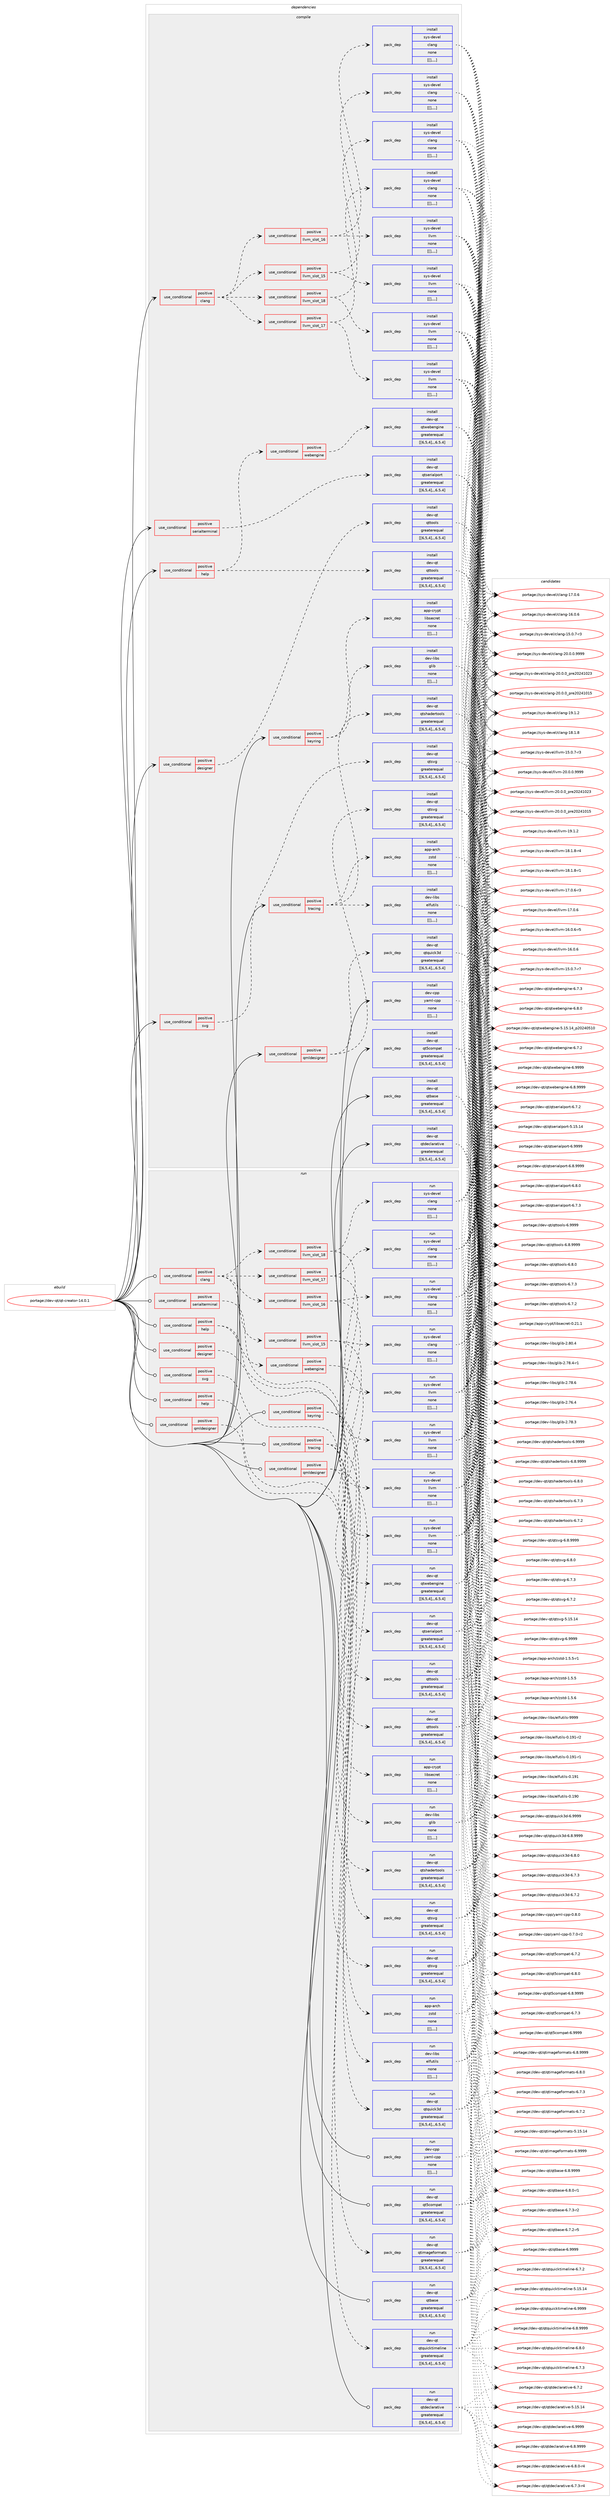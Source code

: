 digraph prolog {

# *************
# Graph options
# *************

newrank=true;
concentrate=true;
compound=true;
graph [rankdir=LR,fontname=Helvetica,fontsize=10,ranksep=1.5];#, ranksep=2.5, nodesep=0.2];
edge  [arrowhead=vee];
node  [fontname=Helvetica,fontsize=10];

# **********
# The ebuild
# **********

subgraph cluster_leftcol {
color=gray;
label=<<i>ebuild</i>>;
id [label="portage://dev-qt/qt-creator-14.0.1", color=red, width=4, href="../dev-qt/qt-creator-14.0.1.svg"];
}

# ****************
# The dependencies
# ****************

subgraph cluster_midcol {
color=gray;
label=<<i>dependencies</i>>;
subgraph cluster_compile {
fillcolor="#eeeeee";
style=filled;
label=<<i>compile</i>>;
subgraph cond44706 {
dependency176090 [label=<<TABLE BORDER="0" CELLBORDER="1" CELLSPACING="0" CELLPADDING="4"><TR><TD ROWSPAN="3" CELLPADDING="10">use_conditional</TD></TR><TR><TD>positive</TD></TR><TR><TD>clang</TD></TR></TABLE>>, shape=none, color=red];
subgraph cond44736 {
dependency176178 [label=<<TABLE BORDER="0" CELLBORDER="1" CELLSPACING="0" CELLPADDING="4"><TR><TD ROWSPAN="3" CELLPADDING="10">use_conditional</TD></TR><TR><TD>positive</TD></TR><TR><TD>llvm_slot_15</TD></TR></TABLE>>, shape=none, color=red];
subgraph pack130124 {
dependency176276 [label=<<TABLE BORDER="0" CELLBORDER="1" CELLSPACING="0" CELLPADDING="4" WIDTH="220"><TR><TD ROWSPAN="6" CELLPADDING="30">pack_dep</TD></TR><TR><TD WIDTH="110">install</TD></TR><TR><TD>sys-devel</TD></TR><TR><TD>clang</TD></TR><TR><TD>none</TD></TR><TR><TD>[[],,,,]</TD></TR></TABLE>>, shape=none, color=blue];
}
dependency176178:e -> dependency176276:w [weight=20,style="dashed",arrowhead="vee"];
subgraph pack130211 {
dependency176332 [label=<<TABLE BORDER="0" CELLBORDER="1" CELLSPACING="0" CELLPADDING="4" WIDTH="220"><TR><TD ROWSPAN="6" CELLPADDING="30">pack_dep</TD></TR><TR><TD WIDTH="110">install</TD></TR><TR><TD>sys-devel</TD></TR><TR><TD>llvm</TD></TR><TR><TD>none</TD></TR><TR><TD>[[],,,,]</TD></TR></TABLE>>, shape=none, color=blue];
}
dependency176178:e -> dependency176332:w [weight=20,style="dashed",arrowhead="vee"];
}
dependency176090:e -> dependency176178:w [weight=20,style="dashed",arrowhead="vee"];
subgraph cond44786 {
dependency176357 [label=<<TABLE BORDER="0" CELLBORDER="1" CELLSPACING="0" CELLPADDING="4"><TR><TD ROWSPAN="3" CELLPADDING="10">use_conditional</TD></TR><TR><TD>positive</TD></TR><TR><TD>llvm_slot_16</TD></TR></TABLE>>, shape=none, color=red];
subgraph pack130275 {
dependency176447 [label=<<TABLE BORDER="0" CELLBORDER="1" CELLSPACING="0" CELLPADDING="4" WIDTH="220"><TR><TD ROWSPAN="6" CELLPADDING="30">pack_dep</TD></TR><TR><TD WIDTH="110">install</TD></TR><TR><TD>sys-devel</TD></TR><TR><TD>clang</TD></TR><TR><TD>none</TD></TR><TR><TD>[[],,,,]</TD></TR></TABLE>>, shape=none, color=blue];
}
dependency176357:e -> dependency176447:w [weight=20,style="dashed",arrowhead="vee"];
subgraph pack130289 {
dependency176469 [label=<<TABLE BORDER="0" CELLBORDER="1" CELLSPACING="0" CELLPADDING="4" WIDTH="220"><TR><TD ROWSPAN="6" CELLPADDING="30">pack_dep</TD></TR><TR><TD WIDTH="110">install</TD></TR><TR><TD>sys-devel</TD></TR><TR><TD>llvm</TD></TR><TR><TD>none</TD></TR><TR><TD>[[],,,,]</TD></TR></TABLE>>, shape=none, color=blue];
}
dependency176357:e -> dependency176469:w [weight=20,style="dashed",arrowhead="vee"];
}
dependency176090:e -> dependency176357:w [weight=20,style="dashed",arrowhead="vee"];
subgraph cond44837 {
dependency176494 [label=<<TABLE BORDER="0" CELLBORDER="1" CELLSPACING="0" CELLPADDING="4"><TR><TD ROWSPAN="3" CELLPADDING="10">use_conditional</TD></TR><TR><TD>positive</TD></TR><TR><TD>llvm_slot_17</TD></TR></TABLE>>, shape=none, color=red];
subgraph pack130331 {
dependency176521 [label=<<TABLE BORDER="0" CELLBORDER="1" CELLSPACING="0" CELLPADDING="4" WIDTH="220"><TR><TD ROWSPAN="6" CELLPADDING="30">pack_dep</TD></TR><TR><TD WIDTH="110">install</TD></TR><TR><TD>sys-devel</TD></TR><TR><TD>clang</TD></TR><TR><TD>none</TD></TR><TR><TD>[[],,,,]</TD></TR></TABLE>>, shape=none, color=blue];
}
dependency176494:e -> dependency176521:w [weight=20,style="dashed",arrowhead="vee"];
subgraph pack130358 {
dependency176600 [label=<<TABLE BORDER="0" CELLBORDER="1" CELLSPACING="0" CELLPADDING="4" WIDTH="220"><TR><TD ROWSPAN="6" CELLPADDING="30">pack_dep</TD></TR><TR><TD WIDTH="110">install</TD></TR><TR><TD>sys-devel</TD></TR><TR><TD>llvm</TD></TR><TR><TD>none</TD></TR><TR><TD>[[],,,,]</TD></TR></TABLE>>, shape=none, color=blue];
}
dependency176494:e -> dependency176600:w [weight=20,style="dashed",arrowhead="vee"];
}
dependency176090:e -> dependency176494:w [weight=20,style="dashed",arrowhead="vee"];
subgraph cond44875 {
dependency176608 [label=<<TABLE BORDER="0" CELLBORDER="1" CELLSPACING="0" CELLPADDING="4"><TR><TD ROWSPAN="3" CELLPADDING="10">use_conditional</TD></TR><TR><TD>positive</TD></TR><TR><TD>llvm_slot_18</TD></TR></TABLE>>, shape=none, color=red];
subgraph pack130394 {
dependency176612 [label=<<TABLE BORDER="0" CELLBORDER="1" CELLSPACING="0" CELLPADDING="4" WIDTH="220"><TR><TD ROWSPAN="6" CELLPADDING="30">pack_dep</TD></TR><TR><TD WIDTH="110">install</TD></TR><TR><TD>sys-devel</TD></TR><TR><TD>clang</TD></TR><TR><TD>none</TD></TR><TR><TD>[[],,,,]</TD></TR></TABLE>>, shape=none, color=blue];
}
dependency176608:e -> dependency176612:w [weight=20,style="dashed",arrowhead="vee"];
subgraph pack130419 {
dependency176650 [label=<<TABLE BORDER="0" CELLBORDER="1" CELLSPACING="0" CELLPADDING="4" WIDTH="220"><TR><TD ROWSPAN="6" CELLPADDING="30">pack_dep</TD></TR><TR><TD WIDTH="110">install</TD></TR><TR><TD>sys-devel</TD></TR><TR><TD>llvm</TD></TR><TR><TD>none</TD></TR><TR><TD>[[],,,,]</TD></TR></TABLE>>, shape=none, color=blue];
}
dependency176608:e -> dependency176650:w [weight=20,style="dashed",arrowhead="vee"];
}
dependency176090:e -> dependency176608:w [weight=20,style="dashed",arrowhead="vee"];
}
id:e -> dependency176090:w [weight=20,style="solid",arrowhead="vee"];
subgraph cond44895 {
dependency176690 [label=<<TABLE BORDER="0" CELLBORDER="1" CELLSPACING="0" CELLPADDING="4"><TR><TD ROWSPAN="3" CELLPADDING="10">use_conditional</TD></TR><TR><TD>positive</TD></TR><TR><TD>designer</TD></TR></TABLE>>, shape=none, color=red];
subgraph pack130500 {
dependency176842 [label=<<TABLE BORDER="0" CELLBORDER="1" CELLSPACING="0" CELLPADDING="4" WIDTH="220"><TR><TD ROWSPAN="6" CELLPADDING="30">pack_dep</TD></TR><TR><TD WIDTH="110">install</TD></TR><TR><TD>dev-qt</TD></TR><TR><TD>qttools</TD></TR><TR><TD>greaterequal</TD></TR><TR><TD>[[6,5,4],,,6.5.4]</TD></TR></TABLE>>, shape=none, color=blue];
}
dependency176690:e -> dependency176842:w [weight=20,style="dashed",arrowhead="vee"];
}
id:e -> dependency176690:w [weight=20,style="solid",arrowhead="vee"];
subgraph cond44957 {
dependency176851 [label=<<TABLE BORDER="0" CELLBORDER="1" CELLSPACING="0" CELLPADDING="4"><TR><TD ROWSPAN="3" CELLPADDING="10">use_conditional</TD></TR><TR><TD>positive</TD></TR><TR><TD>help</TD></TR></TABLE>>, shape=none, color=red];
subgraph pack130593 {
dependency176935 [label=<<TABLE BORDER="0" CELLBORDER="1" CELLSPACING="0" CELLPADDING="4" WIDTH="220"><TR><TD ROWSPAN="6" CELLPADDING="30">pack_dep</TD></TR><TR><TD WIDTH="110">install</TD></TR><TR><TD>dev-qt</TD></TR><TR><TD>qttools</TD></TR><TR><TD>greaterequal</TD></TR><TR><TD>[[6,5,4],,,6.5.4]</TD></TR></TABLE>>, shape=none, color=blue];
}
dependency176851:e -> dependency176935:w [weight=20,style="dashed",arrowhead="vee"];
subgraph cond44989 {
dependency176990 [label=<<TABLE BORDER="0" CELLBORDER="1" CELLSPACING="0" CELLPADDING="4"><TR><TD ROWSPAN="3" CELLPADDING="10">use_conditional</TD></TR><TR><TD>positive</TD></TR><TR><TD>webengine</TD></TR></TABLE>>, shape=none, color=red];
subgraph pack130672 {
dependency177015 [label=<<TABLE BORDER="0" CELLBORDER="1" CELLSPACING="0" CELLPADDING="4" WIDTH="220"><TR><TD ROWSPAN="6" CELLPADDING="30">pack_dep</TD></TR><TR><TD WIDTH="110">install</TD></TR><TR><TD>dev-qt</TD></TR><TR><TD>qtwebengine</TD></TR><TR><TD>greaterequal</TD></TR><TR><TD>[[6,5,4],,,6.5.4]</TD></TR></TABLE>>, shape=none, color=blue];
}
dependency176990:e -> dependency177015:w [weight=20,style="dashed",arrowhead="vee"];
}
dependency176851:e -> dependency176990:w [weight=20,style="dashed",arrowhead="vee"];
}
id:e -> dependency176851:w [weight=20,style="solid",arrowhead="vee"];
subgraph cond45012 {
dependency177075 [label=<<TABLE BORDER="0" CELLBORDER="1" CELLSPACING="0" CELLPADDING="4"><TR><TD ROWSPAN="3" CELLPADDING="10">use_conditional</TD></TR><TR><TD>positive</TD></TR><TR><TD>keyring</TD></TR></TABLE>>, shape=none, color=red];
subgraph pack130718 {
dependency177078 [label=<<TABLE BORDER="0" CELLBORDER="1" CELLSPACING="0" CELLPADDING="4" WIDTH="220"><TR><TD ROWSPAN="6" CELLPADDING="30">pack_dep</TD></TR><TR><TD WIDTH="110">install</TD></TR><TR><TD>app-crypt</TD></TR><TR><TD>libsecret</TD></TR><TR><TD>none</TD></TR><TR><TD>[[],,,,]</TD></TR></TABLE>>, shape=none, color=blue];
}
dependency177075:e -> dependency177078:w [weight=20,style="dashed",arrowhead="vee"];
subgraph pack130734 {
dependency177200 [label=<<TABLE BORDER="0" CELLBORDER="1" CELLSPACING="0" CELLPADDING="4" WIDTH="220"><TR><TD ROWSPAN="6" CELLPADDING="30">pack_dep</TD></TR><TR><TD WIDTH="110">install</TD></TR><TR><TD>dev-libs</TD></TR><TR><TD>glib</TD></TR><TR><TD>none</TD></TR><TR><TD>[[],,,,]</TD></TR></TABLE>>, shape=none, color=blue];
}
dependency177075:e -> dependency177200:w [weight=20,style="dashed",arrowhead="vee"];
}
id:e -> dependency177075:w [weight=20,style="solid",arrowhead="vee"];
subgraph cond45050 {
dependency177203 [label=<<TABLE BORDER="0" CELLBORDER="1" CELLSPACING="0" CELLPADDING="4"><TR><TD ROWSPAN="3" CELLPADDING="10">use_conditional</TD></TR><TR><TD>positive</TD></TR><TR><TD>qmldesigner</TD></TR></TABLE>>, shape=none, color=red];
subgraph pack130810 {
dependency177248 [label=<<TABLE BORDER="0" CELLBORDER="1" CELLSPACING="0" CELLPADDING="4" WIDTH="220"><TR><TD ROWSPAN="6" CELLPADDING="30">pack_dep</TD></TR><TR><TD WIDTH="110">install</TD></TR><TR><TD>dev-qt</TD></TR><TR><TD>qtquick3d</TD></TR><TR><TD>greaterequal</TD></TR><TR><TD>[[6,5,4],,,6.5.4]</TD></TR></TABLE>>, shape=none, color=blue];
}
dependency177203:e -> dependency177248:w [weight=20,style="dashed",arrowhead="vee"];
subgraph pack130853 {
dependency177270 [label=<<TABLE BORDER="0" CELLBORDER="1" CELLSPACING="0" CELLPADDING="4" WIDTH="220"><TR><TD ROWSPAN="6" CELLPADDING="30">pack_dep</TD></TR><TR><TD WIDTH="110">install</TD></TR><TR><TD>dev-qt</TD></TR><TR><TD>qtsvg</TD></TR><TR><TD>greaterequal</TD></TR><TR><TD>[[6,5,4],,,6.5.4]</TD></TR></TABLE>>, shape=none, color=blue];
}
dependency177203:e -> dependency177270:w [weight=20,style="dashed",arrowhead="vee"];
}
id:e -> dependency177203:w [weight=20,style="solid",arrowhead="vee"];
subgraph cond45074 {
dependency177288 [label=<<TABLE BORDER="0" CELLBORDER="1" CELLSPACING="0" CELLPADDING="4"><TR><TD ROWSPAN="3" CELLPADDING="10">use_conditional</TD></TR><TR><TD>positive</TD></TR><TR><TD>serialterminal</TD></TR></TABLE>>, shape=none, color=red];
subgraph pack130871 {
dependency177311 [label=<<TABLE BORDER="0" CELLBORDER="1" CELLSPACING="0" CELLPADDING="4" WIDTH="220"><TR><TD ROWSPAN="6" CELLPADDING="30">pack_dep</TD></TR><TR><TD WIDTH="110">install</TD></TR><TR><TD>dev-qt</TD></TR><TR><TD>qtserialport</TD></TR><TR><TD>greaterequal</TD></TR><TR><TD>[[6,5,4],,,6.5.4]</TD></TR></TABLE>>, shape=none, color=blue];
}
dependency177288:e -> dependency177311:w [weight=20,style="dashed",arrowhead="vee"];
}
id:e -> dependency177288:w [weight=20,style="solid",arrowhead="vee"];
subgraph cond45085 {
dependency177318 [label=<<TABLE BORDER="0" CELLBORDER="1" CELLSPACING="0" CELLPADDING="4"><TR><TD ROWSPAN="3" CELLPADDING="10">use_conditional</TD></TR><TR><TD>positive</TD></TR><TR><TD>svg</TD></TR></TABLE>>, shape=none, color=red];
subgraph pack130886 {
dependency177406 [label=<<TABLE BORDER="0" CELLBORDER="1" CELLSPACING="0" CELLPADDING="4" WIDTH="220"><TR><TD ROWSPAN="6" CELLPADDING="30">pack_dep</TD></TR><TR><TD WIDTH="110">install</TD></TR><TR><TD>dev-qt</TD></TR><TR><TD>qtsvg</TD></TR><TR><TD>greaterequal</TD></TR><TR><TD>[[6,5,4],,,6.5.4]</TD></TR></TABLE>>, shape=none, color=blue];
}
dependency177318:e -> dependency177406:w [weight=20,style="dashed",arrowhead="vee"];
}
id:e -> dependency177318:w [weight=20,style="solid",arrowhead="vee"];
subgraph cond45130 {
dependency177481 [label=<<TABLE BORDER="0" CELLBORDER="1" CELLSPACING="0" CELLPADDING="4"><TR><TD ROWSPAN="3" CELLPADDING="10">use_conditional</TD></TR><TR><TD>positive</TD></TR><TR><TD>tracing</TD></TR></TABLE>>, shape=none, color=red];
subgraph pack131005 {
dependency177484 [label=<<TABLE BORDER="0" CELLBORDER="1" CELLSPACING="0" CELLPADDING="4" WIDTH="220"><TR><TD ROWSPAN="6" CELLPADDING="30">pack_dep</TD></TR><TR><TD WIDTH="110">install</TD></TR><TR><TD>app-arch</TD></TR><TR><TD>zstd</TD></TR><TR><TD>none</TD></TR><TR><TD>[[],,,,]</TD></TR></TABLE>>, shape=none, color=blue];
}
dependency177481:e -> dependency177484:w [weight=20,style="dashed",arrowhead="vee"];
subgraph pack131080 {
dependency177583 [label=<<TABLE BORDER="0" CELLBORDER="1" CELLSPACING="0" CELLPADDING="4" WIDTH="220"><TR><TD ROWSPAN="6" CELLPADDING="30">pack_dep</TD></TR><TR><TD WIDTH="110">install</TD></TR><TR><TD>dev-libs</TD></TR><TR><TD>elfutils</TD></TR><TR><TD>none</TD></TR><TR><TD>[[],,,,]</TD></TR></TABLE>>, shape=none, color=blue];
}
dependency177481:e -> dependency177583:w [weight=20,style="dashed",arrowhead="vee"];
subgraph pack131083 {
dependency177609 [label=<<TABLE BORDER="0" CELLBORDER="1" CELLSPACING="0" CELLPADDING="4" WIDTH="220"><TR><TD ROWSPAN="6" CELLPADDING="30">pack_dep</TD></TR><TR><TD WIDTH="110">install</TD></TR><TR><TD>dev-qt</TD></TR><TR><TD>qtshadertools</TD></TR><TR><TD>greaterequal</TD></TR><TR><TD>[[6,5,4],,,6.5.4]</TD></TR></TABLE>>, shape=none, color=blue];
}
dependency177481:e -> dependency177609:w [weight=20,style="dashed",arrowhead="vee"];
}
id:e -> dependency177481:w [weight=20,style="solid",arrowhead="vee"];
subgraph pack131115 {
dependency177679 [label=<<TABLE BORDER="0" CELLBORDER="1" CELLSPACING="0" CELLPADDING="4" WIDTH="220"><TR><TD ROWSPAN="6" CELLPADDING="30">pack_dep</TD></TR><TR><TD WIDTH="110">install</TD></TR><TR><TD>dev-cpp</TD></TR><TR><TD>yaml-cpp</TD></TR><TR><TD>none</TD></TR><TR><TD>[[],,,,]</TD></TR></TABLE>>, shape=none, color=blue];
}
id:e -> dependency177679:w [weight=20,style="solid",arrowhead="vee"];
subgraph pack131161 {
dependency177724 [label=<<TABLE BORDER="0" CELLBORDER="1" CELLSPACING="0" CELLPADDING="4" WIDTH="220"><TR><TD ROWSPAN="6" CELLPADDING="30">pack_dep</TD></TR><TR><TD WIDTH="110">install</TD></TR><TR><TD>dev-qt</TD></TR><TR><TD>qt5compat</TD></TR><TR><TD>greaterequal</TD></TR><TR><TD>[[6,5,4],,,6.5.4]</TD></TR></TABLE>>, shape=none, color=blue];
}
id:e -> dependency177724:w [weight=20,style="solid",arrowhead="vee"];
subgraph pack131240 {
dependency177831 [label=<<TABLE BORDER="0" CELLBORDER="1" CELLSPACING="0" CELLPADDING="4" WIDTH="220"><TR><TD ROWSPAN="6" CELLPADDING="30">pack_dep</TD></TR><TR><TD WIDTH="110">install</TD></TR><TR><TD>dev-qt</TD></TR><TR><TD>qtbase</TD></TR><TR><TD>greaterequal</TD></TR><TR><TD>[[6,5,4],,,6.5.4]</TD></TR></TABLE>>, shape=none, color=blue];
}
id:e -> dependency177831:w [weight=20,style="solid",arrowhead="vee"];
subgraph pack131265 {
dependency177857 [label=<<TABLE BORDER="0" CELLBORDER="1" CELLSPACING="0" CELLPADDING="4" WIDTH="220"><TR><TD ROWSPAN="6" CELLPADDING="30">pack_dep</TD></TR><TR><TD WIDTH="110">install</TD></TR><TR><TD>dev-qt</TD></TR><TR><TD>qtdeclarative</TD></TR><TR><TD>greaterequal</TD></TR><TR><TD>[[6,5,4],,,6.5.4]</TD></TR></TABLE>>, shape=none, color=blue];
}
id:e -> dependency177857:w [weight=20,style="solid",arrowhead="vee"];
}
subgraph cluster_compileandrun {
fillcolor="#eeeeee";
style=filled;
label=<<i>compile and run</i>>;
}
subgraph cluster_run {
fillcolor="#eeeeee";
style=filled;
label=<<i>run</i>>;
subgraph cond45241 {
dependency177876 [label=<<TABLE BORDER="0" CELLBORDER="1" CELLSPACING="0" CELLPADDING="4"><TR><TD ROWSPAN="3" CELLPADDING="10">use_conditional</TD></TR><TR><TD>positive</TD></TR><TR><TD>clang</TD></TR></TABLE>>, shape=none, color=red];
subgraph cond45244 {
dependency177905 [label=<<TABLE BORDER="0" CELLBORDER="1" CELLSPACING="0" CELLPADDING="4"><TR><TD ROWSPAN="3" CELLPADDING="10">use_conditional</TD></TR><TR><TD>positive</TD></TR><TR><TD>llvm_slot_15</TD></TR></TABLE>>, shape=none, color=red];
subgraph pack131312 {
dependency177908 [label=<<TABLE BORDER="0" CELLBORDER="1" CELLSPACING="0" CELLPADDING="4" WIDTH="220"><TR><TD ROWSPAN="6" CELLPADDING="30">pack_dep</TD></TR><TR><TD WIDTH="110">run</TD></TR><TR><TD>sys-devel</TD></TR><TR><TD>clang</TD></TR><TR><TD>none</TD></TR><TR><TD>[[],,,,]</TD></TR></TABLE>>, shape=none, color=blue];
}
dependency177905:e -> dependency177908:w [weight=20,style="dashed",arrowhead="vee"];
subgraph pack131357 {
dependency177989 [label=<<TABLE BORDER="0" CELLBORDER="1" CELLSPACING="0" CELLPADDING="4" WIDTH="220"><TR><TD ROWSPAN="6" CELLPADDING="30">pack_dep</TD></TR><TR><TD WIDTH="110">run</TD></TR><TR><TD>sys-devel</TD></TR><TR><TD>llvm</TD></TR><TR><TD>none</TD></TR><TR><TD>[[],,,,]</TD></TR></TABLE>>, shape=none, color=blue];
}
dependency177905:e -> dependency177989:w [weight=20,style="dashed",arrowhead="vee"];
}
dependency177876:e -> dependency177905:w [weight=20,style="dashed",arrowhead="vee"];
subgraph cond45287 {
dependency178041 [label=<<TABLE BORDER="0" CELLBORDER="1" CELLSPACING="0" CELLPADDING="4"><TR><TD ROWSPAN="3" CELLPADDING="10">use_conditional</TD></TR><TR><TD>positive</TD></TR><TR><TD>llvm_slot_16</TD></TR></TABLE>>, shape=none, color=red];
subgraph pack131421 {
dependency178062 [label=<<TABLE BORDER="0" CELLBORDER="1" CELLSPACING="0" CELLPADDING="4" WIDTH="220"><TR><TD ROWSPAN="6" CELLPADDING="30">pack_dep</TD></TR><TR><TD WIDTH="110">run</TD></TR><TR><TD>sys-devel</TD></TR><TR><TD>clang</TD></TR><TR><TD>none</TD></TR><TR><TD>[[],,,,]</TD></TR></TABLE>>, shape=none, color=blue];
}
dependency178041:e -> dependency178062:w [weight=20,style="dashed",arrowhead="vee"];
subgraph pack131425 {
dependency178109 [label=<<TABLE BORDER="0" CELLBORDER="1" CELLSPACING="0" CELLPADDING="4" WIDTH="220"><TR><TD ROWSPAN="6" CELLPADDING="30">pack_dep</TD></TR><TR><TD WIDTH="110">run</TD></TR><TR><TD>sys-devel</TD></TR><TR><TD>llvm</TD></TR><TR><TD>none</TD></TR><TR><TD>[[],,,,]</TD></TR></TABLE>>, shape=none, color=blue];
}
dependency178041:e -> dependency178109:w [weight=20,style="dashed",arrowhead="vee"];
}
dependency177876:e -> dependency178041:w [weight=20,style="dashed",arrowhead="vee"];
subgraph cond45317 {
dependency178134 [label=<<TABLE BORDER="0" CELLBORDER="1" CELLSPACING="0" CELLPADDING="4"><TR><TD ROWSPAN="3" CELLPADDING="10">use_conditional</TD></TR><TR><TD>positive</TD></TR><TR><TD>llvm_slot_17</TD></TR></TABLE>>, shape=none, color=red];
subgraph pack131477 {
dependency178136 [label=<<TABLE BORDER="0" CELLBORDER="1" CELLSPACING="0" CELLPADDING="4" WIDTH="220"><TR><TD ROWSPAN="6" CELLPADDING="30">pack_dep</TD></TR><TR><TD WIDTH="110">run</TD></TR><TR><TD>sys-devel</TD></TR><TR><TD>clang</TD></TR><TR><TD>none</TD></TR><TR><TD>[[],,,,]</TD></TR></TABLE>>, shape=none, color=blue];
}
dependency178134:e -> dependency178136:w [weight=20,style="dashed",arrowhead="vee"];
subgraph pack131480 {
dependency178142 [label=<<TABLE BORDER="0" CELLBORDER="1" CELLSPACING="0" CELLPADDING="4" WIDTH="220"><TR><TD ROWSPAN="6" CELLPADDING="30">pack_dep</TD></TR><TR><TD WIDTH="110">run</TD></TR><TR><TD>sys-devel</TD></TR><TR><TD>llvm</TD></TR><TR><TD>none</TD></TR><TR><TD>[[],,,,]</TD></TR></TABLE>>, shape=none, color=blue];
}
dependency178134:e -> dependency178142:w [weight=20,style="dashed",arrowhead="vee"];
}
dependency177876:e -> dependency178134:w [weight=20,style="dashed",arrowhead="vee"];
subgraph cond45321 {
dependency178144 [label=<<TABLE BORDER="0" CELLBORDER="1" CELLSPACING="0" CELLPADDING="4"><TR><TD ROWSPAN="3" CELLPADDING="10">use_conditional</TD></TR><TR><TD>positive</TD></TR><TR><TD>llvm_slot_18</TD></TR></TABLE>>, shape=none, color=red];
subgraph pack131487 {
dependency178164 [label=<<TABLE BORDER="0" CELLBORDER="1" CELLSPACING="0" CELLPADDING="4" WIDTH="220"><TR><TD ROWSPAN="6" CELLPADDING="30">pack_dep</TD></TR><TR><TD WIDTH="110">run</TD></TR><TR><TD>sys-devel</TD></TR><TR><TD>clang</TD></TR><TR><TD>none</TD></TR><TR><TD>[[],,,,]</TD></TR></TABLE>>, shape=none, color=blue];
}
dependency178144:e -> dependency178164:w [weight=20,style="dashed",arrowhead="vee"];
subgraph pack131552 {
dependency178271 [label=<<TABLE BORDER="0" CELLBORDER="1" CELLSPACING="0" CELLPADDING="4" WIDTH="220"><TR><TD ROWSPAN="6" CELLPADDING="30">pack_dep</TD></TR><TR><TD WIDTH="110">run</TD></TR><TR><TD>sys-devel</TD></TR><TR><TD>llvm</TD></TR><TR><TD>none</TD></TR><TR><TD>[[],,,,]</TD></TR></TABLE>>, shape=none, color=blue];
}
dependency178144:e -> dependency178271:w [weight=20,style="dashed",arrowhead="vee"];
}
dependency177876:e -> dependency178144:w [weight=20,style="dashed",arrowhead="vee"];
}
id:e -> dependency177876:w [weight=20,style="solid",arrowhead="odot"];
subgraph cond45372 {
dependency178292 [label=<<TABLE BORDER="0" CELLBORDER="1" CELLSPACING="0" CELLPADDING="4"><TR><TD ROWSPAN="3" CELLPADDING="10">use_conditional</TD></TR><TR><TD>positive</TD></TR><TR><TD>designer</TD></TR></TABLE>>, shape=none, color=red];
subgraph pack131580 {
dependency178331 [label=<<TABLE BORDER="0" CELLBORDER="1" CELLSPACING="0" CELLPADDING="4" WIDTH="220"><TR><TD ROWSPAN="6" CELLPADDING="30">pack_dep</TD></TR><TR><TD WIDTH="110">run</TD></TR><TR><TD>dev-qt</TD></TR><TR><TD>qttools</TD></TR><TR><TD>greaterequal</TD></TR><TR><TD>[[6,5,4],,,6.5.4]</TD></TR></TABLE>>, shape=none, color=blue];
}
dependency178292:e -> dependency178331:w [weight=20,style="dashed",arrowhead="vee"];
}
id:e -> dependency178292:w [weight=20,style="solid",arrowhead="odot"];
subgraph cond45392 {
dependency178355 [label=<<TABLE BORDER="0" CELLBORDER="1" CELLSPACING="0" CELLPADDING="4"><TR><TD ROWSPAN="3" CELLPADDING="10">use_conditional</TD></TR><TR><TD>positive</TD></TR><TR><TD>help</TD></TR></TABLE>>, shape=none, color=red];
subgraph pack131637 {
dependency178467 [label=<<TABLE BORDER="0" CELLBORDER="1" CELLSPACING="0" CELLPADDING="4" WIDTH="220"><TR><TD ROWSPAN="6" CELLPADDING="30">pack_dep</TD></TR><TR><TD WIDTH="110">run</TD></TR><TR><TD>dev-qt</TD></TR><TR><TD>qtimageformats</TD></TR><TR><TD>greaterequal</TD></TR><TR><TD>[[6,5,4],,,6.5.4]</TD></TR></TABLE>>, shape=none, color=blue];
}
dependency178355:e -> dependency178467:w [weight=20,style="dashed",arrowhead="vee"];
}
id:e -> dependency178355:w [weight=20,style="solid",arrowhead="odot"];
subgraph cond45460 {
dependency178514 [label=<<TABLE BORDER="0" CELLBORDER="1" CELLSPACING="0" CELLPADDING="4"><TR><TD ROWSPAN="3" CELLPADDING="10">use_conditional</TD></TR><TR><TD>positive</TD></TR><TR><TD>help</TD></TR></TABLE>>, shape=none, color=red];
subgraph pack131727 {
dependency178539 [label=<<TABLE BORDER="0" CELLBORDER="1" CELLSPACING="0" CELLPADDING="4" WIDTH="220"><TR><TD ROWSPAN="6" CELLPADDING="30">pack_dep</TD></TR><TR><TD WIDTH="110">run</TD></TR><TR><TD>dev-qt</TD></TR><TR><TD>qttools</TD></TR><TR><TD>greaterequal</TD></TR><TR><TD>[[6,5,4],,,6.5.4]</TD></TR></TABLE>>, shape=none, color=blue];
}
dependency178514:e -> dependency178539:w [weight=20,style="dashed",arrowhead="vee"];
subgraph cond45475 {
dependency178588 [label=<<TABLE BORDER="0" CELLBORDER="1" CELLSPACING="0" CELLPADDING="4"><TR><TD ROWSPAN="3" CELLPADDING="10">use_conditional</TD></TR><TR><TD>positive</TD></TR><TR><TD>webengine</TD></TR></TABLE>>, shape=none, color=red];
subgraph pack131793 {
dependency178613 [label=<<TABLE BORDER="0" CELLBORDER="1" CELLSPACING="0" CELLPADDING="4" WIDTH="220"><TR><TD ROWSPAN="6" CELLPADDING="30">pack_dep</TD></TR><TR><TD WIDTH="110">run</TD></TR><TR><TD>dev-qt</TD></TR><TR><TD>qtwebengine</TD></TR><TR><TD>greaterequal</TD></TR><TR><TD>[[6,5,4],,,6.5.4]</TD></TR></TABLE>>, shape=none, color=blue];
}
dependency178588:e -> dependency178613:w [weight=20,style="dashed",arrowhead="vee"];
}
dependency178514:e -> dependency178588:w [weight=20,style="dashed",arrowhead="vee"];
}
id:e -> dependency178514:w [weight=20,style="solid",arrowhead="odot"];
subgraph cond45493 {
dependency178645 [label=<<TABLE BORDER="0" CELLBORDER="1" CELLSPACING="0" CELLPADDING="4"><TR><TD ROWSPAN="3" CELLPADDING="10">use_conditional</TD></TR><TR><TD>positive</TD></TR><TR><TD>keyring</TD></TR></TABLE>>, shape=none, color=red];
subgraph pack131849 {
dependency178744 [label=<<TABLE BORDER="0" CELLBORDER="1" CELLSPACING="0" CELLPADDING="4" WIDTH="220"><TR><TD ROWSPAN="6" CELLPADDING="30">pack_dep</TD></TR><TR><TD WIDTH="110">run</TD></TR><TR><TD>app-crypt</TD></TR><TR><TD>libsecret</TD></TR><TR><TD>none</TD></TR><TR><TD>[[],,,,]</TD></TR></TABLE>>, shape=none, color=blue];
}
dependency178645:e -> dependency178744:w [weight=20,style="dashed",arrowhead="vee"];
subgraph pack131877 {
dependency178772 [label=<<TABLE BORDER="0" CELLBORDER="1" CELLSPACING="0" CELLPADDING="4" WIDTH="220"><TR><TD ROWSPAN="6" CELLPADDING="30">pack_dep</TD></TR><TR><TD WIDTH="110">run</TD></TR><TR><TD>dev-libs</TD></TR><TR><TD>glib</TD></TR><TR><TD>none</TD></TR><TR><TD>[[],,,,]</TD></TR></TABLE>>, shape=none, color=blue];
}
dependency178645:e -> dependency178772:w [weight=20,style="dashed",arrowhead="vee"];
}
id:e -> dependency178645:w [weight=20,style="solid",arrowhead="odot"];
subgraph cond45539 {
dependency178781 [label=<<TABLE BORDER="0" CELLBORDER="1" CELLSPACING="0" CELLPADDING="4"><TR><TD ROWSPAN="3" CELLPADDING="10">use_conditional</TD></TR><TR><TD>positive</TD></TR><TR><TD>qmldesigner</TD></TR></TABLE>>, shape=none, color=red];
subgraph pack131934 {
dependency178905 [label=<<TABLE BORDER="0" CELLBORDER="1" CELLSPACING="0" CELLPADDING="4" WIDTH="220"><TR><TD ROWSPAN="6" CELLPADDING="30">pack_dep</TD></TR><TR><TD WIDTH="110">run</TD></TR><TR><TD>dev-qt</TD></TR><TR><TD>qtquick3d</TD></TR><TR><TD>greaterequal</TD></TR><TR><TD>[[6,5,4],,,6.5.4]</TD></TR></TABLE>>, shape=none, color=blue];
}
dependency178781:e -> dependency178905:w [weight=20,style="dashed",arrowhead="vee"];
subgraph pack131974 {
dependency178910 [label=<<TABLE BORDER="0" CELLBORDER="1" CELLSPACING="0" CELLPADDING="4" WIDTH="220"><TR><TD ROWSPAN="6" CELLPADDING="30">pack_dep</TD></TR><TR><TD WIDTH="110">run</TD></TR><TR><TD>dev-qt</TD></TR><TR><TD>qtsvg</TD></TR><TR><TD>greaterequal</TD></TR><TR><TD>[[6,5,4],,,6.5.4]</TD></TR></TABLE>>, shape=none, color=blue];
}
dependency178781:e -> dependency178910:w [weight=20,style="dashed",arrowhead="vee"];
}
id:e -> dependency178781:w [weight=20,style="solid",arrowhead="odot"];
subgraph cond45605 {
dependency178971 [label=<<TABLE BORDER="0" CELLBORDER="1" CELLSPACING="0" CELLPADDING="4"><TR><TD ROWSPAN="3" CELLPADDING="10">use_conditional</TD></TR><TR><TD>positive</TD></TR><TR><TD>qmldesigner</TD></TR></TABLE>>, shape=none, color=red];
subgraph pack132026 {
dependency178974 [label=<<TABLE BORDER="0" CELLBORDER="1" CELLSPACING="0" CELLPADDING="4" WIDTH="220"><TR><TD ROWSPAN="6" CELLPADDING="30">pack_dep</TD></TR><TR><TD WIDTH="110">run</TD></TR><TR><TD>dev-qt</TD></TR><TR><TD>qtquicktimeline</TD></TR><TR><TD>greaterequal</TD></TR><TR><TD>[[6,5,4],,,6.5.4]</TD></TR></TABLE>>, shape=none, color=blue];
}
dependency178971:e -> dependency178974:w [weight=20,style="dashed",arrowhead="vee"];
}
id:e -> dependency178971:w [weight=20,style="solid",arrowhead="odot"];
subgraph cond45624 {
dependency179026 [label=<<TABLE BORDER="0" CELLBORDER="1" CELLSPACING="0" CELLPADDING="4"><TR><TD ROWSPAN="3" CELLPADDING="10">use_conditional</TD></TR><TR><TD>positive</TD></TR><TR><TD>serialterminal</TD></TR></TABLE>>, shape=none, color=red];
subgraph pack132087 {
dependency179068 [label=<<TABLE BORDER="0" CELLBORDER="1" CELLSPACING="0" CELLPADDING="4" WIDTH="220"><TR><TD ROWSPAN="6" CELLPADDING="30">pack_dep</TD></TR><TR><TD WIDTH="110">run</TD></TR><TR><TD>dev-qt</TD></TR><TR><TD>qtserialport</TD></TR><TR><TD>greaterequal</TD></TR><TR><TD>[[6,5,4],,,6.5.4]</TD></TR></TABLE>>, shape=none, color=blue];
}
dependency179026:e -> dependency179068:w [weight=20,style="dashed",arrowhead="vee"];
}
id:e -> dependency179026:w [weight=20,style="solid",arrowhead="odot"];
subgraph cond45659 {
dependency179092 [label=<<TABLE BORDER="0" CELLBORDER="1" CELLSPACING="0" CELLPADDING="4"><TR><TD ROWSPAN="3" CELLPADDING="10">use_conditional</TD></TR><TR><TD>positive</TD></TR><TR><TD>svg</TD></TR></TABLE>>, shape=none, color=red];
subgraph pack132128 {
dependency179140 [label=<<TABLE BORDER="0" CELLBORDER="1" CELLSPACING="0" CELLPADDING="4" WIDTH="220"><TR><TD ROWSPAN="6" CELLPADDING="30">pack_dep</TD></TR><TR><TD WIDTH="110">run</TD></TR><TR><TD>dev-qt</TD></TR><TR><TD>qtsvg</TD></TR><TR><TD>greaterequal</TD></TR><TR><TD>[[6,5,4],,,6.5.4]</TD></TR></TABLE>>, shape=none, color=blue];
}
dependency179092:e -> dependency179140:w [weight=20,style="dashed",arrowhead="vee"];
}
id:e -> dependency179092:w [weight=20,style="solid",arrowhead="odot"];
subgraph cond45674 {
dependency179180 [label=<<TABLE BORDER="0" CELLBORDER="1" CELLSPACING="0" CELLPADDING="4"><TR><TD ROWSPAN="3" CELLPADDING="10">use_conditional</TD></TR><TR><TD>positive</TD></TR><TR><TD>tracing</TD></TR></TABLE>>, shape=none, color=red];
subgraph pack132170 {
dependency179241 [label=<<TABLE BORDER="0" CELLBORDER="1" CELLSPACING="0" CELLPADDING="4" WIDTH="220"><TR><TD ROWSPAN="6" CELLPADDING="30">pack_dep</TD></TR><TR><TD WIDTH="110">run</TD></TR><TR><TD>app-arch</TD></TR><TR><TD>zstd</TD></TR><TR><TD>none</TD></TR><TR><TD>[[],,,,]</TD></TR></TABLE>>, shape=none, color=blue];
}
dependency179180:e -> dependency179241:w [weight=20,style="dashed",arrowhead="vee"];
subgraph pack132224 {
dependency179339 [label=<<TABLE BORDER="0" CELLBORDER="1" CELLSPACING="0" CELLPADDING="4" WIDTH="220"><TR><TD ROWSPAN="6" CELLPADDING="30">pack_dep</TD></TR><TR><TD WIDTH="110">run</TD></TR><TR><TD>dev-libs</TD></TR><TR><TD>elfutils</TD></TR><TR><TD>none</TD></TR><TR><TD>[[],,,,]</TD></TR></TABLE>>, shape=none, color=blue];
}
dependency179180:e -> dependency179339:w [weight=20,style="dashed",arrowhead="vee"];
subgraph pack132252 {
dependency179343 [label=<<TABLE BORDER="0" CELLBORDER="1" CELLSPACING="0" CELLPADDING="4" WIDTH="220"><TR><TD ROWSPAN="6" CELLPADDING="30">pack_dep</TD></TR><TR><TD WIDTH="110">run</TD></TR><TR><TD>dev-qt</TD></TR><TR><TD>qtshadertools</TD></TR><TR><TD>greaterequal</TD></TR><TR><TD>[[6,5,4],,,6.5.4]</TD></TR></TABLE>>, shape=none, color=blue];
}
dependency179180:e -> dependency179343:w [weight=20,style="dashed",arrowhead="vee"];
}
id:e -> dependency179180:w [weight=20,style="solid",arrowhead="odot"];
subgraph pack132291 {
dependency179409 [label=<<TABLE BORDER="0" CELLBORDER="1" CELLSPACING="0" CELLPADDING="4" WIDTH="220"><TR><TD ROWSPAN="6" CELLPADDING="30">pack_dep</TD></TR><TR><TD WIDTH="110">run</TD></TR><TR><TD>dev-cpp</TD></TR><TR><TD>yaml-cpp</TD></TR><TR><TD>none</TD></TR><TR><TD>[[],,,,]</TD></TR></TABLE>>, shape=none, color=blue];
}
id:e -> dependency179409:w [weight=20,style="solid",arrowhead="odot"];
subgraph pack132295 {
dependency179442 [label=<<TABLE BORDER="0" CELLBORDER="1" CELLSPACING="0" CELLPADDING="4" WIDTH="220"><TR><TD ROWSPAN="6" CELLPADDING="30">pack_dep</TD></TR><TR><TD WIDTH="110">run</TD></TR><TR><TD>dev-qt</TD></TR><TR><TD>qt5compat</TD></TR><TR><TD>greaterequal</TD></TR><TR><TD>[[6,5,4],,,6.5.4]</TD></TR></TABLE>>, shape=none, color=blue];
}
id:e -> dependency179442:w [weight=20,style="solid",arrowhead="odot"];
subgraph pack132333 {
dependency179506 [label=<<TABLE BORDER="0" CELLBORDER="1" CELLSPACING="0" CELLPADDING="4" WIDTH="220"><TR><TD ROWSPAN="6" CELLPADDING="30">pack_dep</TD></TR><TR><TD WIDTH="110">run</TD></TR><TR><TD>dev-qt</TD></TR><TR><TD>qtbase</TD></TR><TR><TD>greaterequal</TD></TR><TR><TD>[[6,5,4],,,6.5.4]</TD></TR></TABLE>>, shape=none, color=blue];
}
id:e -> dependency179506:w [weight=20,style="solid",arrowhead="odot"];
subgraph pack132360 {
dependency179613 [label=<<TABLE BORDER="0" CELLBORDER="1" CELLSPACING="0" CELLPADDING="4" WIDTH="220"><TR><TD ROWSPAN="6" CELLPADDING="30">pack_dep</TD></TR><TR><TD WIDTH="110">run</TD></TR><TR><TD>dev-qt</TD></TR><TR><TD>qtdeclarative</TD></TR><TR><TD>greaterequal</TD></TR><TR><TD>[[6,5,4],,,6.5.4]</TD></TR></TABLE>>, shape=none, color=blue];
}
id:e -> dependency179613:w [weight=20,style="solid",arrowhead="odot"];
}
}

# **************
# The candidates
# **************

subgraph cluster_choices {
rank=same;
color=gray;
label=<<i>candidates</i>>;

subgraph choice131492 {
color=black;
nodesep=1;
choice11512111545100101118101108479910897110103455048464846484657575757 [label="portage://sys-devel/clang-20.0.0.9999", color=red, width=4,href="../sys-devel/clang-20.0.0.9999.svg"];
choice1151211154510010111810110847991089711010345504846484648951121141015048505249485051 [label="portage://sys-devel/clang-20.0.0_pre20241023", color=red, width=4,href="../sys-devel/clang-20.0.0_pre20241023.svg"];
choice1151211154510010111810110847991089711010345504846484648951121141015048505249484953 [label="portage://sys-devel/clang-20.0.0_pre20241015", color=red, width=4,href="../sys-devel/clang-20.0.0_pre20241015.svg"];
choice1151211154510010111810110847991089711010345495746494650 [label="portage://sys-devel/clang-19.1.2", color=red, width=4,href="../sys-devel/clang-19.1.2.svg"];
choice1151211154510010111810110847991089711010345495646494656 [label="portage://sys-devel/clang-18.1.8", color=red, width=4,href="../sys-devel/clang-18.1.8.svg"];
choice1151211154510010111810110847991089711010345495546484654 [label="portage://sys-devel/clang-17.0.6", color=red, width=4,href="../sys-devel/clang-17.0.6.svg"];
choice1151211154510010111810110847991089711010345495446484654 [label="portage://sys-devel/clang-16.0.6", color=red, width=4,href="../sys-devel/clang-16.0.6.svg"];
choice11512111545100101118101108479910897110103454953464846554511451 [label="portage://sys-devel/clang-15.0.7-r3", color=red, width=4,href="../sys-devel/clang-15.0.7-r3.svg"];
dependency176276:e -> choice11512111545100101118101108479910897110103455048464846484657575757:w [style=dotted,weight="100"];
dependency176276:e -> choice1151211154510010111810110847991089711010345504846484648951121141015048505249485051:w [style=dotted,weight="100"];
dependency176276:e -> choice1151211154510010111810110847991089711010345504846484648951121141015048505249484953:w [style=dotted,weight="100"];
dependency176276:e -> choice1151211154510010111810110847991089711010345495746494650:w [style=dotted,weight="100"];
dependency176276:e -> choice1151211154510010111810110847991089711010345495646494656:w [style=dotted,weight="100"];
dependency176276:e -> choice1151211154510010111810110847991089711010345495546484654:w [style=dotted,weight="100"];
dependency176276:e -> choice1151211154510010111810110847991089711010345495446484654:w [style=dotted,weight="100"];
dependency176276:e -> choice11512111545100101118101108479910897110103454953464846554511451:w [style=dotted,weight="100"];
}
subgraph choice131514 {
color=black;
nodesep=1;
choice1151211154510010111810110847108108118109455048464846484657575757 [label="portage://sys-devel/llvm-20.0.0.9999", color=red, width=4,href="../sys-devel/llvm-20.0.0.9999.svg"];
choice115121115451001011181011084710810811810945504846484648951121141015048505249485051 [label="portage://sys-devel/llvm-20.0.0_pre20241023", color=red, width=4,href="../sys-devel/llvm-20.0.0_pre20241023.svg"];
choice115121115451001011181011084710810811810945504846484648951121141015048505249484953 [label="portage://sys-devel/llvm-20.0.0_pre20241015", color=red, width=4,href="../sys-devel/llvm-20.0.0_pre20241015.svg"];
choice115121115451001011181011084710810811810945495746494650 [label="portage://sys-devel/llvm-19.1.2", color=red, width=4,href="../sys-devel/llvm-19.1.2.svg"];
choice1151211154510010111810110847108108118109454956464946564511452 [label="portage://sys-devel/llvm-18.1.8-r4", color=red, width=4,href="../sys-devel/llvm-18.1.8-r4.svg"];
choice1151211154510010111810110847108108118109454956464946564511449 [label="portage://sys-devel/llvm-18.1.8-r1", color=red, width=4,href="../sys-devel/llvm-18.1.8-r1.svg"];
choice1151211154510010111810110847108108118109454955464846544511451 [label="portage://sys-devel/llvm-17.0.6-r3", color=red, width=4,href="../sys-devel/llvm-17.0.6-r3.svg"];
choice115121115451001011181011084710810811810945495546484654 [label="portage://sys-devel/llvm-17.0.6", color=red, width=4,href="../sys-devel/llvm-17.0.6.svg"];
choice1151211154510010111810110847108108118109454954464846544511453 [label="portage://sys-devel/llvm-16.0.6-r5", color=red, width=4,href="../sys-devel/llvm-16.0.6-r5.svg"];
choice115121115451001011181011084710810811810945495446484654 [label="portage://sys-devel/llvm-16.0.6", color=red, width=4,href="../sys-devel/llvm-16.0.6.svg"];
choice1151211154510010111810110847108108118109454953464846554511455 [label="portage://sys-devel/llvm-15.0.7-r7", color=red, width=4,href="../sys-devel/llvm-15.0.7-r7.svg"];
choice1151211154510010111810110847108108118109454953464846554511451 [label="portage://sys-devel/llvm-15.0.7-r3", color=red, width=4,href="../sys-devel/llvm-15.0.7-r3.svg"];
dependency176332:e -> choice1151211154510010111810110847108108118109455048464846484657575757:w [style=dotted,weight="100"];
dependency176332:e -> choice115121115451001011181011084710810811810945504846484648951121141015048505249485051:w [style=dotted,weight="100"];
dependency176332:e -> choice115121115451001011181011084710810811810945504846484648951121141015048505249484953:w [style=dotted,weight="100"];
dependency176332:e -> choice115121115451001011181011084710810811810945495746494650:w [style=dotted,weight="100"];
dependency176332:e -> choice1151211154510010111810110847108108118109454956464946564511452:w [style=dotted,weight="100"];
dependency176332:e -> choice1151211154510010111810110847108108118109454956464946564511449:w [style=dotted,weight="100"];
dependency176332:e -> choice1151211154510010111810110847108108118109454955464846544511451:w [style=dotted,weight="100"];
dependency176332:e -> choice115121115451001011181011084710810811810945495546484654:w [style=dotted,weight="100"];
dependency176332:e -> choice1151211154510010111810110847108108118109454954464846544511453:w [style=dotted,weight="100"];
dependency176332:e -> choice115121115451001011181011084710810811810945495446484654:w [style=dotted,weight="100"];
dependency176332:e -> choice1151211154510010111810110847108108118109454953464846554511455:w [style=dotted,weight="100"];
dependency176332:e -> choice1151211154510010111810110847108108118109454953464846554511451:w [style=dotted,weight="100"];
}
subgraph choice131522 {
color=black;
nodesep=1;
choice11512111545100101118101108479910897110103455048464846484657575757 [label="portage://sys-devel/clang-20.0.0.9999", color=red, width=4,href="../sys-devel/clang-20.0.0.9999.svg"];
choice1151211154510010111810110847991089711010345504846484648951121141015048505249485051 [label="portage://sys-devel/clang-20.0.0_pre20241023", color=red, width=4,href="../sys-devel/clang-20.0.0_pre20241023.svg"];
choice1151211154510010111810110847991089711010345504846484648951121141015048505249484953 [label="portage://sys-devel/clang-20.0.0_pre20241015", color=red, width=4,href="../sys-devel/clang-20.0.0_pre20241015.svg"];
choice1151211154510010111810110847991089711010345495746494650 [label="portage://sys-devel/clang-19.1.2", color=red, width=4,href="../sys-devel/clang-19.1.2.svg"];
choice1151211154510010111810110847991089711010345495646494656 [label="portage://sys-devel/clang-18.1.8", color=red, width=4,href="../sys-devel/clang-18.1.8.svg"];
choice1151211154510010111810110847991089711010345495546484654 [label="portage://sys-devel/clang-17.0.6", color=red, width=4,href="../sys-devel/clang-17.0.6.svg"];
choice1151211154510010111810110847991089711010345495446484654 [label="portage://sys-devel/clang-16.0.6", color=red, width=4,href="../sys-devel/clang-16.0.6.svg"];
choice11512111545100101118101108479910897110103454953464846554511451 [label="portage://sys-devel/clang-15.0.7-r3", color=red, width=4,href="../sys-devel/clang-15.0.7-r3.svg"];
dependency176447:e -> choice11512111545100101118101108479910897110103455048464846484657575757:w [style=dotted,weight="100"];
dependency176447:e -> choice1151211154510010111810110847991089711010345504846484648951121141015048505249485051:w [style=dotted,weight="100"];
dependency176447:e -> choice1151211154510010111810110847991089711010345504846484648951121141015048505249484953:w [style=dotted,weight="100"];
dependency176447:e -> choice1151211154510010111810110847991089711010345495746494650:w [style=dotted,weight="100"];
dependency176447:e -> choice1151211154510010111810110847991089711010345495646494656:w [style=dotted,weight="100"];
dependency176447:e -> choice1151211154510010111810110847991089711010345495546484654:w [style=dotted,weight="100"];
dependency176447:e -> choice1151211154510010111810110847991089711010345495446484654:w [style=dotted,weight="100"];
dependency176447:e -> choice11512111545100101118101108479910897110103454953464846554511451:w [style=dotted,weight="100"];
}
subgraph choice131528 {
color=black;
nodesep=1;
choice1151211154510010111810110847108108118109455048464846484657575757 [label="portage://sys-devel/llvm-20.0.0.9999", color=red, width=4,href="../sys-devel/llvm-20.0.0.9999.svg"];
choice115121115451001011181011084710810811810945504846484648951121141015048505249485051 [label="portage://sys-devel/llvm-20.0.0_pre20241023", color=red, width=4,href="../sys-devel/llvm-20.0.0_pre20241023.svg"];
choice115121115451001011181011084710810811810945504846484648951121141015048505249484953 [label="portage://sys-devel/llvm-20.0.0_pre20241015", color=red, width=4,href="../sys-devel/llvm-20.0.0_pre20241015.svg"];
choice115121115451001011181011084710810811810945495746494650 [label="portage://sys-devel/llvm-19.1.2", color=red, width=4,href="../sys-devel/llvm-19.1.2.svg"];
choice1151211154510010111810110847108108118109454956464946564511452 [label="portage://sys-devel/llvm-18.1.8-r4", color=red, width=4,href="../sys-devel/llvm-18.1.8-r4.svg"];
choice1151211154510010111810110847108108118109454956464946564511449 [label="portage://sys-devel/llvm-18.1.8-r1", color=red, width=4,href="../sys-devel/llvm-18.1.8-r1.svg"];
choice1151211154510010111810110847108108118109454955464846544511451 [label="portage://sys-devel/llvm-17.0.6-r3", color=red, width=4,href="../sys-devel/llvm-17.0.6-r3.svg"];
choice115121115451001011181011084710810811810945495546484654 [label="portage://sys-devel/llvm-17.0.6", color=red, width=4,href="../sys-devel/llvm-17.0.6.svg"];
choice1151211154510010111810110847108108118109454954464846544511453 [label="portage://sys-devel/llvm-16.0.6-r5", color=red, width=4,href="../sys-devel/llvm-16.0.6-r5.svg"];
choice115121115451001011181011084710810811810945495446484654 [label="portage://sys-devel/llvm-16.0.6", color=red, width=4,href="../sys-devel/llvm-16.0.6.svg"];
choice1151211154510010111810110847108108118109454953464846554511455 [label="portage://sys-devel/llvm-15.0.7-r7", color=red, width=4,href="../sys-devel/llvm-15.0.7-r7.svg"];
choice1151211154510010111810110847108108118109454953464846554511451 [label="portage://sys-devel/llvm-15.0.7-r3", color=red, width=4,href="../sys-devel/llvm-15.0.7-r3.svg"];
dependency176469:e -> choice1151211154510010111810110847108108118109455048464846484657575757:w [style=dotted,weight="100"];
dependency176469:e -> choice115121115451001011181011084710810811810945504846484648951121141015048505249485051:w [style=dotted,weight="100"];
dependency176469:e -> choice115121115451001011181011084710810811810945504846484648951121141015048505249484953:w [style=dotted,weight="100"];
dependency176469:e -> choice115121115451001011181011084710810811810945495746494650:w [style=dotted,weight="100"];
dependency176469:e -> choice1151211154510010111810110847108108118109454956464946564511452:w [style=dotted,weight="100"];
dependency176469:e -> choice1151211154510010111810110847108108118109454956464946564511449:w [style=dotted,weight="100"];
dependency176469:e -> choice1151211154510010111810110847108108118109454955464846544511451:w [style=dotted,weight="100"];
dependency176469:e -> choice115121115451001011181011084710810811810945495546484654:w [style=dotted,weight="100"];
dependency176469:e -> choice1151211154510010111810110847108108118109454954464846544511453:w [style=dotted,weight="100"];
dependency176469:e -> choice115121115451001011181011084710810811810945495446484654:w [style=dotted,weight="100"];
dependency176469:e -> choice1151211154510010111810110847108108118109454953464846554511455:w [style=dotted,weight="100"];
dependency176469:e -> choice1151211154510010111810110847108108118109454953464846554511451:w [style=dotted,weight="100"];
}
subgraph choice131533 {
color=black;
nodesep=1;
choice11512111545100101118101108479910897110103455048464846484657575757 [label="portage://sys-devel/clang-20.0.0.9999", color=red, width=4,href="../sys-devel/clang-20.0.0.9999.svg"];
choice1151211154510010111810110847991089711010345504846484648951121141015048505249485051 [label="portage://sys-devel/clang-20.0.0_pre20241023", color=red, width=4,href="../sys-devel/clang-20.0.0_pre20241023.svg"];
choice1151211154510010111810110847991089711010345504846484648951121141015048505249484953 [label="portage://sys-devel/clang-20.0.0_pre20241015", color=red, width=4,href="../sys-devel/clang-20.0.0_pre20241015.svg"];
choice1151211154510010111810110847991089711010345495746494650 [label="portage://sys-devel/clang-19.1.2", color=red, width=4,href="../sys-devel/clang-19.1.2.svg"];
choice1151211154510010111810110847991089711010345495646494656 [label="portage://sys-devel/clang-18.1.8", color=red, width=4,href="../sys-devel/clang-18.1.8.svg"];
choice1151211154510010111810110847991089711010345495546484654 [label="portage://sys-devel/clang-17.0.6", color=red, width=4,href="../sys-devel/clang-17.0.6.svg"];
choice1151211154510010111810110847991089711010345495446484654 [label="portage://sys-devel/clang-16.0.6", color=red, width=4,href="../sys-devel/clang-16.0.6.svg"];
choice11512111545100101118101108479910897110103454953464846554511451 [label="portage://sys-devel/clang-15.0.7-r3", color=red, width=4,href="../sys-devel/clang-15.0.7-r3.svg"];
dependency176521:e -> choice11512111545100101118101108479910897110103455048464846484657575757:w [style=dotted,weight="100"];
dependency176521:e -> choice1151211154510010111810110847991089711010345504846484648951121141015048505249485051:w [style=dotted,weight="100"];
dependency176521:e -> choice1151211154510010111810110847991089711010345504846484648951121141015048505249484953:w [style=dotted,weight="100"];
dependency176521:e -> choice1151211154510010111810110847991089711010345495746494650:w [style=dotted,weight="100"];
dependency176521:e -> choice1151211154510010111810110847991089711010345495646494656:w [style=dotted,weight="100"];
dependency176521:e -> choice1151211154510010111810110847991089711010345495546484654:w [style=dotted,weight="100"];
dependency176521:e -> choice1151211154510010111810110847991089711010345495446484654:w [style=dotted,weight="100"];
dependency176521:e -> choice11512111545100101118101108479910897110103454953464846554511451:w [style=dotted,weight="100"];
}
subgraph choice131568 {
color=black;
nodesep=1;
choice1151211154510010111810110847108108118109455048464846484657575757 [label="portage://sys-devel/llvm-20.0.0.9999", color=red, width=4,href="../sys-devel/llvm-20.0.0.9999.svg"];
choice115121115451001011181011084710810811810945504846484648951121141015048505249485051 [label="portage://sys-devel/llvm-20.0.0_pre20241023", color=red, width=4,href="../sys-devel/llvm-20.0.0_pre20241023.svg"];
choice115121115451001011181011084710810811810945504846484648951121141015048505249484953 [label="portage://sys-devel/llvm-20.0.0_pre20241015", color=red, width=4,href="../sys-devel/llvm-20.0.0_pre20241015.svg"];
choice115121115451001011181011084710810811810945495746494650 [label="portage://sys-devel/llvm-19.1.2", color=red, width=4,href="../sys-devel/llvm-19.1.2.svg"];
choice1151211154510010111810110847108108118109454956464946564511452 [label="portage://sys-devel/llvm-18.1.8-r4", color=red, width=4,href="../sys-devel/llvm-18.1.8-r4.svg"];
choice1151211154510010111810110847108108118109454956464946564511449 [label="portage://sys-devel/llvm-18.1.8-r1", color=red, width=4,href="../sys-devel/llvm-18.1.8-r1.svg"];
choice1151211154510010111810110847108108118109454955464846544511451 [label="portage://sys-devel/llvm-17.0.6-r3", color=red, width=4,href="../sys-devel/llvm-17.0.6-r3.svg"];
choice115121115451001011181011084710810811810945495546484654 [label="portage://sys-devel/llvm-17.0.6", color=red, width=4,href="../sys-devel/llvm-17.0.6.svg"];
choice1151211154510010111810110847108108118109454954464846544511453 [label="portage://sys-devel/llvm-16.0.6-r5", color=red, width=4,href="../sys-devel/llvm-16.0.6-r5.svg"];
choice115121115451001011181011084710810811810945495446484654 [label="portage://sys-devel/llvm-16.0.6", color=red, width=4,href="../sys-devel/llvm-16.0.6.svg"];
choice1151211154510010111810110847108108118109454953464846554511455 [label="portage://sys-devel/llvm-15.0.7-r7", color=red, width=4,href="../sys-devel/llvm-15.0.7-r7.svg"];
choice1151211154510010111810110847108108118109454953464846554511451 [label="portage://sys-devel/llvm-15.0.7-r3", color=red, width=4,href="../sys-devel/llvm-15.0.7-r3.svg"];
dependency176600:e -> choice1151211154510010111810110847108108118109455048464846484657575757:w [style=dotted,weight="100"];
dependency176600:e -> choice115121115451001011181011084710810811810945504846484648951121141015048505249485051:w [style=dotted,weight="100"];
dependency176600:e -> choice115121115451001011181011084710810811810945504846484648951121141015048505249484953:w [style=dotted,weight="100"];
dependency176600:e -> choice115121115451001011181011084710810811810945495746494650:w [style=dotted,weight="100"];
dependency176600:e -> choice1151211154510010111810110847108108118109454956464946564511452:w [style=dotted,weight="100"];
dependency176600:e -> choice1151211154510010111810110847108108118109454956464946564511449:w [style=dotted,weight="100"];
dependency176600:e -> choice1151211154510010111810110847108108118109454955464846544511451:w [style=dotted,weight="100"];
dependency176600:e -> choice115121115451001011181011084710810811810945495546484654:w [style=dotted,weight="100"];
dependency176600:e -> choice1151211154510010111810110847108108118109454954464846544511453:w [style=dotted,weight="100"];
dependency176600:e -> choice115121115451001011181011084710810811810945495446484654:w [style=dotted,weight="100"];
dependency176600:e -> choice1151211154510010111810110847108108118109454953464846554511455:w [style=dotted,weight="100"];
dependency176600:e -> choice1151211154510010111810110847108108118109454953464846554511451:w [style=dotted,weight="100"];
}
subgraph choice131574 {
color=black;
nodesep=1;
choice11512111545100101118101108479910897110103455048464846484657575757 [label="portage://sys-devel/clang-20.0.0.9999", color=red, width=4,href="../sys-devel/clang-20.0.0.9999.svg"];
choice1151211154510010111810110847991089711010345504846484648951121141015048505249485051 [label="portage://sys-devel/clang-20.0.0_pre20241023", color=red, width=4,href="../sys-devel/clang-20.0.0_pre20241023.svg"];
choice1151211154510010111810110847991089711010345504846484648951121141015048505249484953 [label="portage://sys-devel/clang-20.0.0_pre20241015", color=red, width=4,href="../sys-devel/clang-20.0.0_pre20241015.svg"];
choice1151211154510010111810110847991089711010345495746494650 [label="portage://sys-devel/clang-19.1.2", color=red, width=4,href="../sys-devel/clang-19.1.2.svg"];
choice1151211154510010111810110847991089711010345495646494656 [label="portage://sys-devel/clang-18.1.8", color=red, width=4,href="../sys-devel/clang-18.1.8.svg"];
choice1151211154510010111810110847991089711010345495546484654 [label="portage://sys-devel/clang-17.0.6", color=red, width=4,href="../sys-devel/clang-17.0.6.svg"];
choice1151211154510010111810110847991089711010345495446484654 [label="portage://sys-devel/clang-16.0.6", color=red, width=4,href="../sys-devel/clang-16.0.6.svg"];
choice11512111545100101118101108479910897110103454953464846554511451 [label="portage://sys-devel/clang-15.0.7-r3", color=red, width=4,href="../sys-devel/clang-15.0.7-r3.svg"];
dependency176612:e -> choice11512111545100101118101108479910897110103455048464846484657575757:w [style=dotted,weight="100"];
dependency176612:e -> choice1151211154510010111810110847991089711010345504846484648951121141015048505249485051:w [style=dotted,weight="100"];
dependency176612:e -> choice1151211154510010111810110847991089711010345504846484648951121141015048505249484953:w [style=dotted,weight="100"];
dependency176612:e -> choice1151211154510010111810110847991089711010345495746494650:w [style=dotted,weight="100"];
dependency176612:e -> choice1151211154510010111810110847991089711010345495646494656:w [style=dotted,weight="100"];
dependency176612:e -> choice1151211154510010111810110847991089711010345495546484654:w [style=dotted,weight="100"];
dependency176612:e -> choice1151211154510010111810110847991089711010345495446484654:w [style=dotted,weight="100"];
dependency176612:e -> choice11512111545100101118101108479910897110103454953464846554511451:w [style=dotted,weight="100"];
}
subgraph choice131591 {
color=black;
nodesep=1;
choice1151211154510010111810110847108108118109455048464846484657575757 [label="portage://sys-devel/llvm-20.0.0.9999", color=red, width=4,href="../sys-devel/llvm-20.0.0.9999.svg"];
choice115121115451001011181011084710810811810945504846484648951121141015048505249485051 [label="portage://sys-devel/llvm-20.0.0_pre20241023", color=red, width=4,href="../sys-devel/llvm-20.0.0_pre20241023.svg"];
choice115121115451001011181011084710810811810945504846484648951121141015048505249484953 [label="portage://sys-devel/llvm-20.0.0_pre20241015", color=red, width=4,href="../sys-devel/llvm-20.0.0_pre20241015.svg"];
choice115121115451001011181011084710810811810945495746494650 [label="portage://sys-devel/llvm-19.1.2", color=red, width=4,href="../sys-devel/llvm-19.1.2.svg"];
choice1151211154510010111810110847108108118109454956464946564511452 [label="portage://sys-devel/llvm-18.1.8-r4", color=red, width=4,href="../sys-devel/llvm-18.1.8-r4.svg"];
choice1151211154510010111810110847108108118109454956464946564511449 [label="portage://sys-devel/llvm-18.1.8-r1", color=red, width=4,href="../sys-devel/llvm-18.1.8-r1.svg"];
choice1151211154510010111810110847108108118109454955464846544511451 [label="portage://sys-devel/llvm-17.0.6-r3", color=red, width=4,href="../sys-devel/llvm-17.0.6-r3.svg"];
choice115121115451001011181011084710810811810945495546484654 [label="portage://sys-devel/llvm-17.0.6", color=red, width=4,href="../sys-devel/llvm-17.0.6.svg"];
choice1151211154510010111810110847108108118109454954464846544511453 [label="portage://sys-devel/llvm-16.0.6-r5", color=red, width=4,href="../sys-devel/llvm-16.0.6-r5.svg"];
choice115121115451001011181011084710810811810945495446484654 [label="portage://sys-devel/llvm-16.0.6", color=red, width=4,href="../sys-devel/llvm-16.0.6.svg"];
choice1151211154510010111810110847108108118109454953464846554511455 [label="portage://sys-devel/llvm-15.0.7-r7", color=red, width=4,href="../sys-devel/llvm-15.0.7-r7.svg"];
choice1151211154510010111810110847108108118109454953464846554511451 [label="portage://sys-devel/llvm-15.0.7-r3", color=red, width=4,href="../sys-devel/llvm-15.0.7-r3.svg"];
dependency176650:e -> choice1151211154510010111810110847108108118109455048464846484657575757:w [style=dotted,weight="100"];
dependency176650:e -> choice115121115451001011181011084710810811810945504846484648951121141015048505249485051:w [style=dotted,weight="100"];
dependency176650:e -> choice115121115451001011181011084710810811810945504846484648951121141015048505249484953:w [style=dotted,weight="100"];
dependency176650:e -> choice115121115451001011181011084710810811810945495746494650:w [style=dotted,weight="100"];
dependency176650:e -> choice1151211154510010111810110847108108118109454956464946564511452:w [style=dotted,weight="100"];
dependency176650:e -> choice1151211154510010111810110847108108118109454956464946564511449:w [style=dotted,weight="100"];
dependency176650:e -> choice1151211154510010111810110847108108118109454955464846544511451:w [style=dotted,weight="100"];
dependency176650:e -> choice115121115451001011181011084710810811810945495546484654:w [style=dotted,weight="100"];
dependency176650:e -> choice1151211154510010111810110847108108118109454954464846544511453:w [style=dotted,weight="100"];
dependency176650:e -> choice115121115451001011181011084710810811810945495446484654:w [style=dotted,weight="100"];
dependency176650:e -> choice1151211154510010111810110847108108118109454953464846554511455:w [style=dotted,weight="100"];
dependency176650:e -> choice1151211154510010111810110847108108118109454953464846554511451:w [style=dotted,weight="100"];
}
subgraph choice131592 {
color=black;
nodesep=1;
choice100101118451131164711311611611111110811545544657575757 [label="portage://dev-qt/qttools-6.9999", color=red, width=4,href="../dev-qt/qttools-6.9999.svg"];
choice1001011184511311647113116116111111108115455446564657575757 [label="portage://dev-qt/qttools-6.8.9999", color=red, width=4,href="../dev-qt/qttools-6.8.9999.svg"];
choice1001011184511311647113116116111111108115455446564648 [label="portage://dev-qt/qttools-6.8.0", color=red, width=4,href="../dev-qt/qttools-6.8.0.svg"];
choice1001011184511311647113116116111111108115455446554651 [label="portage://dev-qt/qttools-6.7.3", color=red, width=4,href="../dev-qt/qttools-6.7.3.svg"];
choice1001011184511311647113116116111111108115455446554650 [label="portage://dev-qt/qttools-6.7.2", color=red, width=4,href="../dev-qt/qttools-6.7.2.svg"];
dependency176842:e -> choice100101118451131164711311611611111110811545544657575757:w [style=dotted,weight="100"];
dependency176842:e -> choice1001011184511311647113116116111111108115455446564657575757:w [style=dotted,weight="100"];
dependency176842:e -> choice1001011184511311647113116116111111108115455446564648:w [style=dotted,weight="100"];
dependency176842:e -> choice1001011184511311647113116116111111108115455446554651:w [style=dotted,weight="100"];
dependency176842:e -> choice1001011184511311647113116116111111108115455446554650:w [style=dotted,weight="100"];
}
subgraph choice131595 {
color=black;
nodesep=1;
choice100101118451131164711311611611111110811545544657575757 [label="portage://dev-qt/qttools-6.9999", color=red, width=4,href="../dev-qt/qttools-6.9999.svg"];
choice1001011184511311647113116116111111108115455446564657575757 [label="portage://dev-qt/qttools-6.8.9999", color=red, width=4,href="../dev-qt/qttools-6.8.9999.svg"];
choice1001011184511311647113116116111111108115455446564648 [label="portage://dev-qt/qttools-6.8.0", color=red, width=4,href="../dev-qt/qttools-6.8.0.svg"];
choice1001011184511311647113116116111111108115455446554651 [label="portage://dev-qt/qttools-6.7.3", color=red, width=4,href="../dev-qt/qttools-6.7.3.svg"];
choice1001011184511311647113116116111111108115455446554650 [label="portage://dev-qt/qttools-6.7.2", color=red, width=4,href="../dev-qt/qttools-6.7.2.svg"];
dependency176935:e -> choice100101118451131164711311611611111110811545544657575757:w [style=dotted,weight="100"];
dependency176935:e -> choice1001011184511311647113116116111111108115455446564657575757:w [style=dotted,weight="100"];
dependency176935:e -> choice1001011184511311647113116116111111108115455446564648:w [style=dotted,weight="100"];
dependency176935:e -> choice1001011184511311647113116116111111108115455446554651:w [style=dotted,weight="100"];
dependency176935:e -> choice1001011184511311647113116116111111108115455446554650:w [style=dotted,weight="100"];
}
subgraph choice131621 {
color=black;
nodesep=1;
choice10010111845113116471131161191019810111010310511010145544657575757 [label="portage://dev-qt/qtwebengine-6.9999", color=red, width=4,href="../dev-qt/qtwebengine-6.9999.svg"];
choice100101118451131164711311611910198101110103105110101455446564657575757 [label="portage://dev-qt/qtwebengine-6.8.9999", color=red, width=4,href="../dev-qt/qtwebengine-6.8.9999.svg"];
choice100101118451131164711311611910198101110103105110101455446564648 [label="portage://dev-qt/qtwebengine-6.8.0", color=red, width=4,href="../dev-qt/qtwebengine-6.8.0.svg"];
choice100101118451131164711311611910198101110103105110101455446554651 [label="portage://dev-qt/qtwebengine-6.7.3", color=red, width=4,href="../dev-qt/qtwebengine-6.7.3.svg"];
choice100101118451131164711311611910198101110103105110101455446554650 [label="portage://dev-qt/qtwebengine-6.7.2", color=red, width=4,href="../dev-qt/qtwebengine-6.7.2.svg"];
choice1001011184511311647113116119101981011101031051101014553464953464952951125048505248534948 [label="portage://dev-qt/qtwebengine-5.15.14_p20240510", color=red, width=4,href="../dev-qt/qtwebengine-5.15.14_p20240510.svg"];
dependency177015:e -> choice10010111845113116471131161191019810111010310511010145544657575757:w [style=dotted,weight="100"];
dependency177015:e -> choice100101118451131164711311611910198101110103105110101455446564657575757:w [style=dotted,weight="100"];
dependency177015:e -> choice100101118451131164711311611910198101110103105110101455446564648:w [style=dotted,weight="100"];
dependency177015:e -> choice100101118451131164711311611910198101110103105110101455446554651:w [style=dotted,weight="100"];
dependency177015:e -> choice100101118451131164711311611910198101110103105110101455446554650:w [style=dotted,weight="100"];
dependency177015:e -> choice1001011184511311647113116119101981011101031051101014553464953464952951125048505248534948:w [style=dotted,weight="100"];
}
subgraph choice131630 {
color=black;
nodesep=1;
choice97112112459911412111211647108105981151019911410111645484650494649 [label="portage://app-crypt/libsecret-0.21.1", color=red, width=4,href="../app-crypt/libsecret-0.21.1.svg"];
dependency177078:e -> choice97112112459911412111211647108105981151019911410111645484650494649:w [style=dotted,weight="100"];
}
subgraph choice131640 {
color=black;
nodesep=1;
choice1001011184510810598115471031081059845504656484652 [label="portage://dev-libs/glib-2.80.4", color=red, width=4,href="../dev-libs/glib-2.80.4.svg"];
choice1001011184510810598115471031081059845504655564654 [label="portage://dev-libs/glib-2.78.6", color=red, width=4,href="../dev-libs/glib-2.78.6.svg"];
choice10010111845108105981154710310810598455046555646524511449 [label="portage://dev-libs/glib-2.78.4-r1", color=red, width=4,href="../dev-libs/glib-2.78.4-r1.svg"];
choice1001011184510810598115471031081059845504655564651 [label="portage://dev-libs/glib-2.78.3", color=red, width=4,href="../dev-libs/glib-2.78.3.svg"];
choice1001011184510810598115471031081059845504655544652 [label="portage://dev-libs/glib-2.76.4", color=red, width=4,href="../dev-libs/glib-2.76.4.svg"];
dependency177200:e -> choice1001011184510810598115471031081059845504656484652:w [style=dotted,weight="100"];
dependency177200:e -> choice1001011184510810598115471031081059845504655564654:w [style=dotted,weight="100"];
dependency177200:e -> choice10010111845108105981154710310810598455046555646524511449:w [style=dotted,weight="100"];
dependency177200:e -> choice1001011184510810598115471031081059845504655564651:w [style=dotted,weight="100"];
dependency177200:e -> choice1001011184510810598115471031081059845504655544652:w [style=dotted,weight="100"];
}
subgraph choice131641 {
color=black;
nodesep=1;
choice1001011184511311647113116113117105991075110045544657575757 [label="portage://dev-qt/qtquick3d-6.9999", color=red, width=4,href="../dev-qt/qtquick3d-6.9999.svg"];
choice10010111845113116471131161131171059910751100455446564657575757 [label="portage://dev-qt/qtquick3d-6.8.9999", color=red, width=4,href="../dev-qt/qtquick3d-6.8.9999.svg"];
choice10010111845113116471131161131171059910751100455446564648 [label="portage://dev-qt/qtquick3d-6.8.0", color=red, width=4,href="../dev-qt/qtquick3d-6.8.0.svg"];
choice10010111845113116471131161131171059910751100455446554651 [label="portage://dev-qt/qtquick3d-6.7.3", color=red, width=4,href="../dev-qt/qtquick3d-6.7.3.svg"];
choice10010111845113116471131161131171059910751100455446554650 [label="portage://dev-qt/qtquick3d-6.7.2", color=red, width=4,href="../dev-qt/qtquick3d-6.7.2.svg"];
dependency177248:e -> choice1001011184511311647113116113117105991075110045544657575757:w [style=dotted,weight="100"];
dependency177248:e -> choice10010111845113116471131161131171059910751100455446564657575757:w [style=dotted,weight="100"];
dependency177248:e -> choice10010111845113116471131161131171059910751100455446564648:w [style=dotted,weight="100"];
dependency177248:e -> choice10010111845113116471131161131171059910751100455446554651:w [style=dotted,weight="100"];
dependency177248:e -> choice10010111845113116471131161131171059910751100455446554650:w [style=dotted,weight="100"];
}
subgraph choice131644 {
color=black;
nodesep=1;
choice100101118451131164711311611511810345544657575757 [label="portage://dev-qt/qtsvg-6.9999", color=red, width=4,href="../dev-qt/qtsvg-6.9999.svg"];
choice1001011184511311647113116115118103455446564657575757 [label="portage://dev-qt/qtsvg-6.8.9999", color=red, width=4,href="../dev-qt/qtsvg-6.8.9999.svg"];
choice1001011184511311647113116115118103455446564648 [label="portage://dev-qt/qtsvg-6.8.0", color=red, width=4,href="../dev-qt/qtsvg-6.8.0.svg"];
choice1001011184511311647113116115118103455446554651 [label="portage://dev-qt/qtsvg-6.7.3", color=red, width=4,href="../dev-qt/qtsvg-6.7.3.svg"];
choice1001011184511311647113116115118103455446554650 [label="portage://dev-qt/qtsvg-6.7.2", color=red, width=4,href="../dev-qt/qtsvg-6.7.2.svg"];
choice10010111845113116471131161151181034553464953464952 [label="portage://dev-qt/qtsvg-5.15.14", color=red, width=4,href="../dev-qt/qtsvg-5.15.14.svg"];
dependency177270:e -> choice100101118451131164711311611511810345544657575757:w [style=dotted,weight="100"];
dependency177270:e -> choice1001011184511311647113116115118103455446564657575757:w [style=dotted,weight="100"];
dependency177270:e -> choice1001011184511311647113116115118103455446564648:w [style=dotted,weight="100"];
dependency177270:e -> choice1001011184511311647113116115118103455446554651:w [style=dotted,weight="100"];
dependency177270:e -> choice1001011184511311647113116115118103455446554650:w [style=dotted,weight="100"];
dependency177270:e -> choice10010111845113116471131161151181034553464953464952:w [style=dotted,weight="100"];
}
subgraph choice131653 {
color=black;
nodesep=1;
choice10010111845113116471131161151011141059710811211111411645544657575757 [label="portage://dev-qt/qtserialport-6.9999", color=red, width=4,href="../dev-qt/qtserialport-6.9999.svg"];
choice100101118451131164711311611510111410597108112111114116455446564657575757 [label="portage://dev-qt/qtserialport-6.8.9999", color=red, width=4,href="../dev-qt/qtserialport-6.8.9999.svg"];
choice100101118451131164711311611510111410597108112111114116455446564648 [label="portage://dev-qt/qtserialport-6.8.0", color=red, width=4,href="../dev-qt/qtserialport-6.8.0.svg"];
choice100101118451131164711311611510111410597108112111114116455446554651 [label="portage://dev-qt/qtserialport-6.7.3", color=red, width=4,href="../dev-qt/qtserialport-6.7.3.svg"];
choice100101118451131164711311611510111410597108112111114116455446554650 [label="portage://dev-qt/qtserialport-6.7.2", color=red, width=4,href="../dev-qt/qtserialport-6.7.2.svg"];
choice1001011184511311647113116115101114105971081121111141164553464953464952 [label="portage://dev-qt/qtserialport-5.15.14", color=red, width=4,href="../dev-qt/qtserialport-5.15.14.svg"];
dependency177311:e -> choice10010111845113116471131161151011141059710811211111411645544657575757:w [style=dotted,weight="100"];
dependency177311:e -> choice100101118451131164711311611510111410597108112111114116455446564657575757:w [style=dotted,weight="100"];
dependency177311:e -> choice100101118451131164711311611510111410597108112111114116455446564648:w [style=dotted,weight="100"];
dependency177311:e -> choice100101118451131164711311611510111410597108112111114116455446554651:w [style=dotted,weight="100"];
dependency177311:e -> choice100101118451131164711311611510111410597108112111114116455446554650:w [style=dotted,weight="100"];
dependency177311:e -> choice1001011184511311647113116115101114105971081121111141164553464953464952:w [style=dotted,weight="100"];
}
subgraph choice131657 {
color=black;
nodesep=1;
choice100101118451131164711311611511810345544657575757 [label="portage://dev-qt/qtsvg-6.9999", color=red, width=4,href="../dev-qt/qtsvg-6.9999.svg"];
choice1001011184511311647113116115118103455446564657575757 [label="portage://dev-qt/qtsvg-6.8.9999", color=red, width=4,href="../dev-qt/qtsvg-6.8.9999.svg"];
choice1001011184511311647113116115118103455446564648 [label="portage://dev-qt/qtsvg-6.8.0", color=red, width=4,href="../dev-qt/qtsvg-6.8.0.svg"];
choice1001011184511311647113116115118103455446554651 [label="portage://dev-qt/qtsvg-6.7.3", color=red, width=4,href="../dev-qt/qtsvg-6.7.3.svg"];
choice1001011184511311647113116115118103455446554650 [label="portage://dev-qt/qtsvg-6.7.2", color=red, width=4,href="../dev-qt/qtsvg-6.7.2.svg"];
choice10010111845113116471131161151181034553464953464952 [label="portage://dev-qt/qtsvg-5.15.14", color=red, width=4,href="../dev-qt/qtsvg-5.15.14.svg"];
dependency177406:e -> choice100101118451131164711311611511810345544657575757:w [style=dotted,weight="100"];
dependency177406:e -> choice1001011184511311647113116115118103455446564657575757:w [style=dotted,weight="100"];
dependency177406:e -> choice1001011184511311647113116115118103455446564648:w [style=dotted,weight="100"];
dependency177406:e -> choice1001011184511311647113116115118103455446554651:w [style=dotted,weight="100"];
dependency177406:e -> choice1001011184511311647113116115118103455446554650:w [style=dotted,weight="100"];
dependency177406:e -> choice10010111845113116471131161151181034553464953464952:w [style=dotted,weight="100"];
}
subgraph choice131661 {
color=black;
nodesep=1;
choice9711211245971149910447122115116100454946534654 [label="portage://app-arch/zstd-1.5.6", color=red, width=4,href="../app-arch/zstd-1.5.6.svg"];
choice97112112459711499104471221151161004549465346534511449 [label="portage://app-arch/zstd-1.5.5-r1", color=red, width=4,href="../app-arch/zstd-1.5.5-r1.svg"];
choice9711211245971149910447122115116100454946534653 [label="portage://app-arch/zstd-1.5.5", color=red, width=4,href="../app-arch/zstd-1.5.5.svg"];
dependency177484:e -> choice9711211245971149910447122115116100454946534654:w [style=dotted,weight="100"];
dependency177484:e -> choice97112112459711499104471221151161004549465346534511449:w [style=dotted,weight="100"];
dependency177484:e -> choice9711211245971149910447122115116100454946534653:w [style=dotted,weight="100"];
}
subgraph choice131663 {
color=black;
nodesep=1;
choice1001011184510810598115471011081021171161051081154557575757 [label="portage://dev-libs/elfutils-9999", color=red, width=4,href="../dev-libs/elfutils-9999.svg"];
choice1001011184510810598115471011081021171161051081154548464957494511450 [label="portage://dev-libs/elfutils-0.191-r2", color=red, width=4,href="../dev-libs/elfutils-0.191-r2.svg"];
choice1001011184510810598115471011081021171161051081154548464957494511449 [label="portage://dev-libs/elfutils-0.191-r1", color=red, width=4,href="../dev-libs/elfutils-0.191-r1.svg"];
choice100101118451081059811547101108102117116105108115454846495749 [label="portage://dev-libs/elfutils-0.191", color=red, width=4,href="../dev-libs/elfutils-0.191.svg"];
choice100101118451081059811547101108102117116105108115454846495748 [label="portage://dev-libs/elfutils-0.190", color=red, width=4,href="../dev-libs/elfutils-0.190.svg"];
dependency177583:e -> choice1001011184510810598115471011081021171161051081154557575757:w [style=dotted,weight="100"];
dependency177583:e -> choice1001011184510810598115471011081021171161051081154548464957494511450:w [style=dotted,weight="100"];
dependency177583:e -> choice1001011184510810598115471011081021171161051081154548464957494511449:w [style=dotted,weight="100"];
dependency177583:e -> choice100101118451081059811547101108102117116105108115454846495749:w [style=dotted,weight="100"];
dependency177583:e -> choice100101118451081059811547101108102117116105108115454846495748:w [style=dotted,weight="100"];
}
subgraph choice131675 {
color=black;
nodesep=1;
choice10010111845113116471131161151049710010111411611111110811545544657575757 [label="portage://dev-qt/qtshadertools-6.9999", color=red, width=4,href="../dev-qt/qtshadertools-6.9999.svg"];
choice100101118451131164711311611510497100101114116111111108115455446564657575757 [label="portage://dev-qt/qtshadertools-6.8.9999", color=red, width=4,href="../dev-qt/qtshadertools-6.8.9999.svg"];
choice100101118451131164711311611510497100101114116111111108115455446564648 [label="portage://dev-qt/qtshadertools-6.8.0", color=red, width=4,href="../dev-qt/qtshadertools-6.8.0.svg"];
choice100101118451131164711311611510497100101114116111111108115455446554651 [label="portage://dev-qt/qtshadertools-6.7.3", color=red, width=4,href="../dev-qt/qtshadertools-6.7.3.svg"];
choice100101118451131164711311611510497100101114116111111108115455446554650 [label="portage://dev-qt/qtshadertools-6.7.2", color=red, width=4,href="../dev-qt/qtshadertools-6.7.2.svg"];
dependency177609:e -> choice10010111845113116471131161151049710010111411611111110811545544657575757:w [style=dotted,weight="100"];
dependency177609:e -> choice100101118451131164711311611510497100101114116111111108115455446564657575757:w [style=dotted,weight="100"];
dependency177609:e -> choice100101118451131164711311611510497100101114116111111108115455446564648:w [style=dotted,weight="100"];
dependency177609:e -> choice100101118451131164711311611510497100101114116111111108115455446554651:w [style=dotted,weight="100"];
dependency177609:e -> choice100101118451131164711311611510497100101114116111111108115455446554650:w [style=dotted,weight="100"];
}
subgraph choice131700 {
color=black;
nodesep=1;
choice100101118459911211247121971091084599112112454846564648 [label="portage://dev-cpp/yaml-cpp-0.8.0", color=red, width=4,href="../dev-cpp/yaml-cpp-0.8.0.svg"];
choice1001011184599112112471219710910845991121124548465546484511450 [label="portage://dev-cpp/yaml-cpp-0.7.0-r2", color=red, width=4,href="../dev-cpp/yaml-cpp-0.7.0-r2.svg"];
dependency177679:e -> choice100101118459911211247121971091084599112112454846564648:w [style=dotted,weight="100"];
dependency177679:e -> choice1001011184599112112471219710910845991121124548465546484511450:w [style=dotted,weight="100"];
}
subgraph choice131703 {
color=black;
nodesep=1;
choice100101118451131164711311653991111091129711645544657575757 [label="portage://dev-qt/qt5compat-6.9999", color=red, width=4,href="../dev-qt/qt5compat-6.9999.svg"];
choice1001011184511311647113116539911110911297116455446564657575757 [label="portage://dev-qt/qt5compat-6.8.9999", color=red, width=4,href="../dev-qt/qt5compat-6.8.9999.svg"];
choice1001011184511311647113116539911110911297116455446564648 [label="portage://dev-qt/qt5compat-6.8.0", color=red, width=4,href="../dev-qt/qt5compat-6.8.0.svg"];
choice1001011184511311647113116539911110911297116455446554651 [label="portage://dev-qt/qt5compat-6.7.3", color=red, width=4,href="../dev-qt/qt5compat-6.7.3.svg"];
choice1001011184511311647113116539911110911297116455446554650 [label="portage://dev-qt/qt5compat-6.7.2", color=red, width=4,href="../dev-qt/qt5compat-6.7.2.svg"];
dependency177724:e -> choice100101118451131164711311653991111091129711645544657575757:w [style=dotted,weight="100"];
dependency177724:e -> choice1001011184511311647113116539911110911297116455446564657575757:w [style=dotted,weight="100"];
dependency177724:e -> choice1001011184511311647113116539911110911297116455446564648:w [style=dotted,weight="100"];
dependency177724:e -> choice1001011184511311647113116539911110911297116455446554651:w [style=dotted,weight="100"];
dependency177724:e -> choice1001011184511311647113116539911110911297116455446554650:w [style=dotted,weight="100"];
}
subgraph choice131732 {
color=black;
nodesep=1;
choice1001011184511311647113116989711510145544657575757 [label="portage://dev-qt/qtbase-6.9999", color=red, width=4,href="../dev-qt/qtbase-6.9999.svg"];
choice10010111845113116471131169897115101455446564657575757 [label="portage://dev-qt/qtbase-6.8.9999", color=red, width=4,href="../dev-qt/qtbase-6.8.9999.svg"];
choice100101118451131164711311698971151014554465646484511449 [label="portage://dev-qt/qtbase-6.8.0-r1", color=red, width=4,href="../dev-qt/qtbase-6.8.0-r1.svg"];
choice100101118451131164711311698971151014554465546514511450 [label="portage://dev-qt/qtbase-6.7.3-r2", color=red, width=4,href="../dev-qt/qtbase-6.7.3-r2.svg"];
choice100101118451131164711311698971151014554465546504511453 [label="portage://dev-qt/qtbase-6.7.2-r5", color=red, width=4,href="../dev-qt/qtbase-6.7.2-r5.svg"];
dependency177831:e -> choice1001011184511311647113116989711510145544657575757:w [style=dotted,weight="100"];
dependency177831:e -> choice10010111845113116471131169897115101455446564657575757:w [style=dotted,weight="100"];
dependency177831:e -> choice100101118451131164711311698971151014554465646484511449:w [style=dotted,weight="100"];
dependency177831:e -> choice100101118451131164711311698971151014554465546514511450:w [style=dotted,weight="100"];
dependency177831:e -> choice100101118451131164711311698971151014554465546504511453:w [style=dotted,weight="100"];
}
subgraph choice131779 {
color=black;
nodesep=1;
choice100101118451131164711311610010199108971149711610511810145544657575757 [label="portage://dev-qt/qtdeclarative-6.9999", color=red, width=4,href="../dev-qt/qtdeclarative-6.9999.svg"];
choice1001011184511311647113116100101991089711497116105118101455446564657575757 [label="portage://dev-qt/qtdeclarative-6.8.9999", color=red, width=4,href="../dev-qt/qtdeclarative-6.8.9999.svg"];
choice10010111845113116471131161001019910897114971161051181014554465646484511452 [label="portage://dev-qt/qtdeclarative-6.8.0-r4", color=red, width=4,href="../dev-qt/qtdeclarative-6.8.0-r4.svg"];
choice10010111845113116471131161001019910897114971161051181014554465546514511452 [label="portage://dev-qt/qtdeclarative-6.7.3-r4", color=red, width=4,href="../dev-qt/qtdeclarative-6.7.3-r4.svg"];
choice1001011184511311647113116100101991089711497116105118101455446554650 [label="portage://dev-qt/qtdeclarative-6.7.2", color=red, width=4,href="../dev-qt/qtdeclarative-6.7.2.svg"];
choice10010111845113116471131161001019910897114971161051181014553464953464952 [label="portage://dev-qt/qtdeclarative-5.15.14", color=red, width=4,href="../dev-qt/qtdeclarative-5.15.14.svg"];
dependency177857:e -> choice100101118451131164711311610010199108971149711610511810145544657575757:w [style=dotted,weight="100"];
dependency177857:e -> choice1001011184511311647113116100101991089711497116105118101455446564657575757:w [style=dotted,weight="100"];
dependency177857:e -> choice10010111845113116471131161001019910897114971161051181014554465646484511452:w [style=dotted,weight="100"];
dependency177857:e -> choice10010111845113116471131161001019910897114971161051181014554465546514511452:w [style=dotted,weight="100"];
dependency177857:e -> choice1001011184511311647113116100101991089711497116105118101455446554650:w [style=dotted,weight="100"];
dependency177857:e -> choice10010111845113116471131161001019910897114971161051181014553464953464952:w [style=dotted,weight="100"];
}
subgraph choice131821 {
color=black;
nodesep=1;
choice11512111545100101118101108479910897110103455048464846484657575757 [label="portage://sys-devel/clang-20.0.0.9999", color=red, width=4,href="../sys-devel/clang-20.0.0.9999.svg"];
choice1151211154510010111810110847991089711010345504846484648951121141015048505249485051 [label="portage://sys-devel/clang-20.0.0_pre20241023", color=red, width=4,href="../sys-devel/clang-20.0.0_pre20241023.svg"];
choice1151211154510010111810110847991089711010345504846484648951121141015048505249484953 [label="portage://sys-devel/clang-20.0.0_pre20241015", color=red, width=4,href="../sys-devel/clang-20.0.0_pre20241015.svg"];
choice1151211154510010111810110847991089711010345495746494650 [label="portage://sys-devel/clang-19.1.2", color=red, width=4,href="../sys-devel/clang-19.1.2.svg"];
choice1151211154510010111810110847991089711010345495646494656 [label="portage://sys-devel/clang-18.1.8", color=red, width=4,href="../sys-devel/clang-18.1.8.svg"];
choice1151211154510010111810110847991089711010345495546484654 [label="portage://sys-devel/clang-17.0.6", color=red, width=4,href="../sys-devel/clang-17.0.6.svg"];
choice1151211154510010111810110847991089711010345495446484654 [label="portage://sys-devel/clang-16.0.6", color=red, width=4,href="../sys-devel/clang-16.0.6.svg"];
choice11512111545100101118101108479910897110103454953464846554511451 [label="portage://sys-devel/clang-15.0.7-r3", color=red, width=4,href="../sys-devel/clang-15.0.7-r3.svg"];
dependency177908:e -> choice11512111545100101118101108479910897110103455048464846484657575757:w [style=dotted,weight="100"];
dependency177908:e -> choice1151211154510010111810110847991089711010345504846484648951121141015048505249485051:w [style=dotted,weight="100"];
dependency177908:e -> choice1151211154510010111810110847991089711010345504846484648951121141015048505249484953:w [style=dotted,weight="100"];
dependency177908:e -> choice1151211154510010111810110847991089711010345495746494650:w [style=dotted,weight="100"];
dependency177908:e -> choice1151211154510010111810110847991089711010345495646494656:w [style=dotted,weight="100"];
dependency177908:e -> choice1151211154510010111810110847991089711010345495546484654:w [style=dotted,weight="100"];
dependency177908:e -> choice1151211154510010111810110847991089711010345495446484654:w [style=dotted,weight="100"];
dependency177908:e -> choice11512111545100101118101108479910897110103454953464846554511451:w [style=dotted,weight="100"];
}
subgraph choice131828 {
color=black;
nodesep=1;
choice1151211154510010111810110847108108118109455048464846484657575757 [label="portage://sys-devel/llvm-20.0.0.9999", color=red, width=4,href="../sys-devel/llvm-20.0.0.9999.svg"];
choice115121115451001011181011084710810811810945504846484648951121141015048505249485051 [label="portage://sys-devel/llvm-20.0.0_pre20241023", color=red, width=4,href="../sys-devel/llvm-20.0.0_pre20241023.svg"];
choice115121115451001011181011084710810811810945504846484648951121141015048505249484953 [label="portage://sys-devel/llvm-20.0.0_pre20241015", color=red, width=4,href="../sys-devel/llvm-20.0.0_pre20241015.svg"];
choice115121115451001011181011084710810811810945495746494650 [label="portage://sys-devel/llvm-19.1.2", color=red, width=4,href="../sys-devel/llvm-19.1.2.svg"];
choice1151211154510010111810110847108108118109454956464946564511452 [label="portage://sys-devel/llvm-18.1.8-r4", color=red, width=4,href="../sys-devel/llvm-18.1.8-r4.svg"];
choice1151211154510010111810110847108108118109454956464946564511449 [label="portage://sys-devel/llvm-18.1.8-r1", color=red, width=4,href="../sys-devel/llvm-18.1.8-r1.svg"];
choice1151211154510010111810110847108108118109454955464846544511451 [label="portage://sys-devel/llvm-17.0.6-r3", color=red, width=4,href="../sys-devel/llvm-17.0.6-r3.svg"];
choice115121115451001011181011084710810811810945495546484654 [label="portage://sys-devel/llvm-17.0.6", color=red, width=4,href="../sys-devel/llvm-17.0.6.svg"];
choice1151211154510010111810110847108108118109454954464846544511453 [label="portage://sys-devel/llvm-16.0.6-r5", color=red, width=4,href="../sys-devel/llvm-16.0.6-r5.svg"];
choice115121115451001011181011084710810811810945495446484654 [label="portage://sys-devel/llvm-16.0.6", color=red, width=4,href="../sys-devel/llvm-16.0.6.svg"];
choice1151211154510010111810110847108108118109454953464846554511455 [label="portage://sys-devel/llvm-15.0.7-r7", color=red, width=4,href="../sys-devel/llvm-15.0.7-r7.svg"];
choice1151211154510010111810110847108108118109454953464846554511451 [label="portage://sys-devel/llvm-15.0.7-r3", color=red, width=4,href="../sys-devel/llvm-15.0.7-r3.svg"];
dependency177989:e -> choice1151211154510010111810110847108108118109455048464846484657575757:w [style=dotted,weight="100"];
dependency177989:e -> choice115121115451001011181011084710810811810945504846484648951121141015048505249485051:w [style=dotted,weight="100"];
dependency177989:e -> choice115121115451001011181011084710810811810945504846484648951121141015048505249484953:w [style=dotted,weight="100"];
dependency177989:e -> choice115121115451001011181011084710810811810945495746494650:w [style=dotted,weight="100"];
dependency177989:e -> choice1151211154510010111810110847108108118109454956464946564511452:w [style=dotted,weight="100"];
dependency177989:e -> choice1151211154510010111810110847108108118109454956464946564511449:w [style=dotted,weight="100"];
dependency177989:e -> choice1151211154510010111810110847108108118109454955464846544511451:w [style=dotted,weight="100"];
dependency177989:e -> choice115121115451001011181011084710810811810945495546484654:w [style=dotted,weight="100"];
dependency177989:e -> choice1151211154510010111810110847108108118109454954464846544511453:w [style=dotted,weight="100"];
dependency177989:e -> choice115121115451001011181011084710810811810945495446484654:w [style=dotted,weight="100"];
dependency177989:e -> choice1151211154510010111810110847108108118109454953464846554511455:w [style=dotted,weight="100"];
dependency177989:e -> choice1151211154510010111810110847108108118109454953464846554511451:w [style=dotted,weight="100"];
}
subgraph choice131832 {
color=black;
nodesep=1;
choice11512111545100101118101108479910897110103455048464846484657575757 [label="portage://sys-devel/clang-20.0.0.9999", color=red, width=4,href="../sys-devel/clang-20.0.0.9999.svg"];
choice1151211154510010111810110847991089711010345504846484648951121141015048505249485051 [label="portage://sys-devel/clang-20.0.0_pre20241023", color=red, width=4,href="../sys-devel/clang-20.0.0_pre20241023.svg"];
choice1151211154510010111810110847991089711010345504846484648951121141015048505249484953 [label="portage://sys-devel/clang-20.0.0_pre20241015", color=red, width=4,href="../sys-devel/clang-20.0.0_pre20241015.svg"];
choice1151211154510010111810110847991089711010345495746494650 [label="portage://sys-devel/clang-19.1.2", color=red, width=4,href="../sys-devel/clang-19.1.2.svg"];
choice1151211154510010111810110847991089711010345495646494656 [label="portage://sys-devel/clang-18.1.8", color=red, width=4,href="../sys-devel/clang-18.1.8.svg"];
choice1151211154510010111810110847991089711010345495546484654 [label="portage://sys-devel/clang-17.0.6", color=red, width=4,href="../sys-devel/clang-17.0.6.svg"];
choice1151211154510010111810110847991089711010345495446484654 [label="portage://sys-devel/clang-16.0.6", color=red, width=4,href="../sys-devel/clang-16.0.6.svg"];
choice11512111545100101118101108479910897110103454953464846554511451 [label="portage://sys-devel/clang-15.0.7-r3", color=red, width=4,href="../sys-devel/clang-15.0.7-r3.svg"];
dependency178062:e -> choice11512111545100101118101108479910897110103455048464846484657575757:w [style=dotted,weight="100"];
dependency178062:e -> choice1151211154510010111810110847991089711010345504846484648951121141015048505249485051:w [style=dotted,weight="100"];
dependency178062:e -> choice1151211154510010111810110847991089711010345504846484648951121141015048505249484953:w [style=dotted,weight="100"];
dependency178062:e -> choice1151211154510010111810110847991089711010345495746494650:w [style=dotted,weight="100"];
dependency178062:e -> choice1151211154510010111810110847991089711010345495646494656:w [style=dotted,weight="100"];
dependency178062:e -> choice1151211154510010111810110847991089711010345495546484654:w [style=dotted,weight="100"];
dependency178062:e -> choice1151211154510010111810110847991089711010345495446484654:w [style=dotted,weight="100"];
dependency178062:e -> choice11512111545100101118101108479910897110103454953464846554511451:w [style=dotted,weight="100"];
}
subgraph choice131838 {
color=black;
nodesep=1;
choice1151211154510010111810110847108108118109455048464846484657575757 [label="portage://sys-devel/llvm-20.0.0.9999", color=red, width=4,href="../sys-devel/llvm-20.0.0.9999.svg"];
choice115121115451001011181011084710810811810945504846484648951121141015048505249485051 [label="portage://sys-devel/llvm-20.0.0_pre20241023", color=red, width=4,href="../sys-devel/llvm-20.0.0_pre20241023.svg"];
choice115121115451001011181011084710810811810945504846484648951121141015048505249484953 [label="portage://sys-devel/llvm-20.0.0_pre20241015", color=red, width=4,href="../sys-devel/llvm-20.0.0_pre20241015.svg"];
choice115121115451001011181011084710810811810945495746494650 [label="portage://sys-devel/llvm-19.1.2", color=red, width=4,href="../sys-devel/llvm-19.1.2.svg"];
choice1151211154510010111810110847108108118109454956464946564511452 [label="portage://sys-devel/llvm-18.1.8-r4", color=red, width=4,href="../sys-devel/llvm-18.1.8-r4.svg"];
choice1151211154510010111810110847108108118109454956464946564511449 [label="portage://sys-devel/llvm-18.1.8-r1", color=red, width=4,href="../sys-devel/llvm-18.1.8-r1.svg"];
choice1151211154510010111810110847108108118109454955464846544511451 [label="portage://sys-devel/llvm-17.0.6-r3", color=red, width=4,href="../sys-devel/llvm-17.0.6-r3.svg"];
choice115121115451001011181011084710810811810945495546484654 [label="portage://sys-devel/llvm-17.0.6", color=red, width=4,href="../sys-devel/llvm-17.0.6.svg"];
choice1151211154510010111810110847108108118109454954464846544511453 [label="portage://sys-devel/llvm-16.0.6-r5", color=red, width=4,href="../sys-devel/llvm-16.0.6-r5.svg"];
choice115121115451001011181011084710810811810945495446484654 [label="portage://sys-devel/llvm-16.0.6", color=red, width=4,href="../sys-devel/llvm-16.0.6.svg"];
choice1151211154510010111810110847108108118109454953464846554511455 [label="portage://sys-devel/llvm-15.0.7-r7", color=red, width=4,href="../sys-devel/llvm-15.0.7-r7.svg"];
choice1151211154510010111810110847108108118109454953464846554511451 [label="portage://sys-devel/llvm-15.0.7-r3", color=red, width=4,href="../sys-devel/llvm-15.0.7-r3.svg"];
dependency178109:e -> choice1151211154510010111810110847108108118109455048464846484657575757:w [style=dotted,weight="100"];
dependency178109:e -> choice115121115451001011181011084710810811810945504846484648951121141015048505249485051:w [style=dotted,weight="100"];
dependency178109:e -> choice115121115451001011181011084710810811810945504846484648951121141015048505249484953:w [style=dotted,weight="100"];
dependency178109:e -> choice115121115451001011181011084710810811810945495746494650:w [style=dotted,weight="100"];
dependency178109:e -> choice1151211154510010111810110847108108118109454956464946564511452:w [style=dotted,weight="100"];
dependency178109:e -> choice1151211154510010111810110847108108118109454956464946564511449:w [style=dotted,weight="100"];
dependency178109:e -> choice1151211154510010111810110847108108118109454955464846544511451:w [style=dotted,weight="100"];
dependency178109:e -> choice115121115451001011181011084710810811810945495546484654:w [style=dotted,weight="100"];
dependency178109:e -> choice1151211154510010111810110847108108118109454954464846544511453:w [style=dotted,weight="100"];
dependency178109:e -> choice115121115451001011181011084710810811810945495446484654:w [style=dotted,weight="100"];
dependency178109:e -> choice1151211154510010111810110847108108118109454953464846554511455:w [style=dotted,weight="100"];
dependency178109:e -> choice1151211154510010111810110847108108118109454953464846554511451:w [style=dotted,weight="100"];
}
subgraph choice131843 {
color=black;
nodesep=1;
choice11512111545100101118101108479910897110103455048464846484657575757 [label="portage://sys-devel/clang-20.0.0.9999", color=red, width=4,href="../sys-devel/clang-20.0.0.9999.svg"];
choice1151211154510010111810110847991089711010345504846484648951121141015048505249485051 [label="portage://sys-devel/clang-20.0.0_pre20241023", color=red, width=4,href="../sys-devel/clang-20.0.0_pre20241023.svg"];
choice1151211154510010111810110847991089711010345504846484648951121141015048505249484953 [label="portage://sys-devel/clang-20.0.0_pre20241015", color=red, width=4,href="../sys-devel/clang-20.0.0_pre20241015.svg"];
choice1151211154510010111810110847991089711010345495746494650 [label="portage://sys-devel/clang-19.1.2", color=red, width=4,href="../sys-devel/clang-19.1.2.svg"];
choice1151211154510010111810110847991089711010345495646494656 [label="portage://sys-devel/clang-18.1.8", color=red, width=4,href="../sys-devel/clang-18.1.8.svg"];
choice1151211154510010111810110847991089711010345495546484654 [label="portage://sys-devel/clang-17.0.6", color=red, width=4,href="../sys-devel/clang-17.0.6.svg"];
choice1151211154510010111810110847991089711010345495446484654 [label="portage://sys-devel/clang-16.0.6", color=red, width=4,href="../sys-devel/clang-16.0.6.svg"];
choice11512111545100101118101108479910897110103454953464846554511451 [label="portage://sys-devel/clang-15.0.7-r3", color=red, width=4,href="../sys-devel/clang-15.0.7-r3.svg"];
dependency178136:e -> choice11512111545100101118101108479910897110103455048464846484657575757:w [style=dotted,weight="100"];
dependency178136:e -> choice1151211154510010111810110847991089711010345504846484648951121141015048505249485051:w [style=dotted,weight="100"];
dependency178136:e -> choice1151211154510010111810110847991089711010345504846484648951121141015048505249484953:w [style=dotted,weight="100"];
dependency178136:e -> choice1151211154510010111810110847991089711010345495746494650:w [style=dotted,weight="100"];
dependency178136:e -> choice1151211154510010111810110847991089711010345495646494656:w [style=dotted,weight="100"];
dependency178136:e -> choice1151211154510010111810110847991089711010345495546484654:w [style=dotted,weight="100"];
dependency178136:e -> choice1151211154510010111810110847991089711010345495446484654:w [style=dotted,weight="100"];
dependency178136:e -> choice11512111545100101118101108479910897110103454953464846554511451:w [style=dotted,weight="100"];
}
subgraph choice131875 {
color=black;
nodesep=1;
choice1151211154510010111810110847108108118109455048464846484657575757 [label="portage://sys-devel/llvm-20.0.0.9999", color=red, width=4,href="../sys-devel/llvm-20.0.0.9999.svg"];
choice115121115451001011181011084710810811810945504846484648951121141015048505249485051 [label="portage://sys-devel/llvm-20.0.0_pre20241023", color=red, width=4,href="../sys-devel/llvm-20.0.0_pre20241023.svg"];
choice115121115451001011181011084710810811810945504846484648951121141015048505249484953 [label="portage://sys-devel/llvm-20.0.0_pre20241015", color=red, width=4,href="../sys-devel/llvm-20.0.0_pre20241015.svg"];
choice115121115451001011181011084710810811810945495746494650 [label="portage://sys-devel/llvm-19.1.2", color=red, width=4,href="../sys-devel/llvm-19.1.2.svg"];
choice1151211154510010111810110847108108118109454956464946564511452 [label="portage://sys-devel/llvm-18.1.8-r4", color=red, width=4,href="../sys-devel/llvm-18.1.8-r4.svg"];
choice1151211154510010111810110847108108118109454956464946564511449 [label="portage://sys-devel/llvm-18.1.8-r1", color=red, width=4,href="../sys-devel/llvm-18.1.8-r1.svg"];
choice1151211154510010111810110847108108118109454955464846544511451 [label="portage://sys-devel/llvm-17.0.6-r3", color=red, width=4,href="../sys-devel/llvm-17.0.6-r3.svg"];
choice115121115451001011181011084710810811810945495546484654 [label="portage://sys-devel/llvm-17.0.6", color=red, width=4,href="../sys-devel/llvm-17.0.6.svg"];
choice1151211154510010111810110847108108118109454954464846544511453 [label="portage://sys-devel/llvm-16.0.6-r5", color=red, width=4,href="../sys-devel/llvm-16.0.6-r5.svg"];
choice115121115451001011181011084710810811810945495446484654 [label="portage://sys-devel/llvm-16.0.6", color=red, width=4,href="../sys-devel/llvm-16.0.6.svg"];
choice1151211154510010111810110847108108118109454953464846554511455 [label="portage://sys-devel/llvm-15.0.7-r7", color=red, width=4,href="../sys-devel/llvm-15.0.7-r7.svg"];
choice1151211154510010111810110847108108118109454953464846554511451 [label="portage://sys-devel/llvm-15.0.7-r3", color=red, width=4,href="../sys-devel/llvm-15.0.7-r3.svg"];
dependency178142:e -> choice1151211154510010111810110847108108118109455048464846484657575757:w [style=dotted,weight="100"];
dependency178142:e -> choice115121115451001011181011084710810811810945504846484648951121141015048505249485051:w [style=dotted,weight="100"];
dependency178142:e -> choice115121115451001011181011084710810811810945504846484648951121141015048505249484953:w [style=dotted,weight="100"];
dependency178142:e -> choice115121115451001011181011084710810811810945495746494650:w [style=dotted,weight="100"];
dependency178142:e -> choice1151211154510010111810110847108108118109454956464946564511452:w [style=dotted,weight="100"];
dependency178142:e -> choice1151211154510010111810110847108108118109454956464946564511449:w [style=dotted,weight="100"];
dependency178142:e -> choice1151211154510010111810110847108108118109454955464846544511451:w [style=dotted,weight="100"];
dependency178142:e -> choice115121115451001011181011084710810811810945495546484654:w [style=dotted,weight="100"];
dependency178142:e -> choice1151211154510010111810110847108108118109454954464846544511453:w [style=dotted,weight="100"];
dependency178142:e -> choice115121115451001011181011084710810811810945495446484654:w [style=dotted,weight="100"];
dependency178142:e -> choice1151211154510010111810110847108108118109454953464846554511455:w [style=dotted,weight="100"];
dependency178142:e -> choice1151211154510010111810110847108108118109454953464846554511451:w [style=dotted,weight="100"];
}
subgraph choice131910 {
color=black;
nodesep=1;
choice11512111545100101118101108479910897110103455048464846484657575757 [label="portage://sys-devel/clang-20.0.0.9999", color=red, width=4,href="../sys-devel/clang-20.0.0.9999.svg"];
choice1151211154510010111810110847991089711010345504846484648951121141015048505249485051 [label="portage://sys-devel/clang-20.0.0_pre20241023", color=red, width=4,href="../sys-devel/clang-20.0.0_pre20241023.svg"];
choice1151211154510010111810110847991089711010345504846484648951121141015048505249484953 [label="portage://sys-devel/clang-20.0.0_pre20241015", color=red, width=4,href="../sys-devel/clang-20.0.0_pre20241015.svg"];
choice1151211154510010111810110847991089711010345495746494650 [label="portage://sys-devel/clang-19.1.2", color=red, width=4,href="../sys-devel/clang-19.1.2.svg"];
choice1151211154510010111810110847991089711010345495646494656 [label="portage://sys-devel/clang-18.1.8", color=red, width=4,href="../sys-devel/clang-18.1.8.svg"];
choice1151211154510010111810110847991089711010345495546484654 [label="portage://sys-devel/clang-17.0.6", color=red, width=4,href="../sys-devel/clang-17.0.6.svg"];
choice1151211154510010111810110847991089711010345495446484654 [label="portage://sys-devel/clang-16.0.6", color=red, width=4,href="../sys-devel/clang-16.0.6.svg"];
choice11512111545100101118101108479910897110103454953464846554511451 [label="portage://sys-devel/clang-15.0.7-r3", color=red, width=4,href="../sys-devel/clang-15.0.7-r3.svg"];
dependency178164:e -> choice11512111545100101118101108479910897110103455048464846484657575757:w [style=dotted,weight="100"];
dependency178164:e -> choice1151211154510010111810110847991089711010345504846484648951121141015048505249485051:w [style=dotted,weight="100"];
dependency178164:e -> choice1151211154510010111810110847991089711010345504846484648951121141015048505249484953:w [style=dotted,weight="100"];
dependency178164:e -> choice1151211154510010111810110847991089711010345495746494650:w [style=dotted,weight="100"];
dependency178164:e -> choice1151211154510010111810110847991089711010345495646494656:w [style=dotted,weight="100"];
dependency178164:e -> choice1151211154510010111810110847991089711010345495546484654:w [style=dotted,weight="100"];
dependency178164:e -> choice1151211154510010111810110847991089711010345495446484654:w [style=dotted,weight="100"];
dependency178164:e -> choice11512111545100101118101108479910897110103454953464846554511451:w [style=dotted,weight="100"];
}
subgraph choice131914 {
color=black;
nodesep=1;
choice1151211154510010111810110847108108118109455048464846484657575757 [label="portage://sys-devel/llvm-20.0.0.9999", color=red, width=4,href="../sys-devel/llvm-20.0.0.9999.svg"];
choice115121115451001011181011084710810811810945504846484648951121141015048505249485051 [label="portage://sys-devel/llvm-20.0.0_pre20241023", color=red, width=4,href="../sys-devel/llvm-20.0.0_pre20241023.svg"];
choice115121115451001011181011084710810811810945504846484648951121141015048505249484953 [label="portage://sys-devel/llvm-20.0.0_pre20241015", color=red, width=4,href="../sys-devel/llvm-20.0.0_pre20241015.svg"];
choice115121115451001011181011084710810811810945495746494650 [label="portage://sys-devel/llvm-19.1.2", color=red, width=4,href="../sys-devel/llvm-19.1.2.svg"];
choice1151211154510010111810110847108108118109454956464946564511452 [label="portage://sys-devel/llvm-18.1.8-r4", color=red, width=4,href="../sys-devel/llvm-18.1.8-r4.svg"];
choice1151211154510010111810110847108108118109454956464946564511449 [label="portage://sys-devel/llvm-18.1.8-r1", color=red, width=4,href="../sys-devel/llvm-18.1.8-r1.svg"];
choice1151211154510010111810110847108108118109454955464846544511451 [label="portage://sys-devel/llvm-17.0.6-r3", color=red, width=4,href="../sys-devel/llvm-17.0.6-r3.svg"];
choice115121115451001011181011084710810811810945495546484654 [label="portage://sys-devel/llvm-17.0.6", color=red, width=4,href="../sys-devel/llvm-17.0.6.svg"];
choice1151211154510010111810110847108108118109454954464846544511453 [label="portage://sys-devel/llvm-16.0.6-r5", color=red, width=4,href="../sys-devel/llvm-16.0.6-r5.svg"];
choice115121115451001011181011084710810811810945495446484654 [label="portage://sys-devel/llvm-16.0.6", color=red, width=4,href="../sys-devel/llvm-16.0.6.svg"];
choice1151211154510010111810110847108108118109454953464846554511455 [label="portage://sys-devel/llvm-15.0.7-r7", color=red, width=4,href="../sys-devel/llvm-15.0.7-r7.svg"];
choice1151211154510010111810110847108108118109454953464846554511451 [label="portage://sys-devel/llvm-15.0.7-r3", color=red, width=4,href="../sys-devel/llvm-15.0.7-r3.svg"];
dependency178271:e -> choice1151211154510010111810110847108108118109455048464846484657575757:w [style=dotted,weight="100"];
dependency178271:e -> choice115121115451001011181011084710810811810945504846484648951121141015048505249485051:w [style=dotted,weight="100"];
dependency178271:e -> choice115121115451001011181011084710810811810945504846484648951121141015048505249484953:w [style=dotted,weight="100"];
dependency178271:e -> choice115121115451001011181011084710810811810945495746494650:w [style=dotted,weight="100"];
dependency178271:e -> choice1151211154510010111810110847108108118109454956464946564511452:w [style=dotted,weight="100"];
dependency178271:e -> choice1151211154510010111810110847108108118109454956464946564511449:w [style=dotted,weight="100"];
dependency178271:e -> choice1151211154510010111810110847108108118109454955464846544511451:w [style=dotted,weight="100"];
dependency178271:e -> choice115121115451001011181011084710810811810945495546484654:w [style=dotted,weight="100"];
dependency178271:e -> choice1151211154510010111810110847108108118109454954464846544511453:w [style=dotted,weight="100"];
dependency178271:e -> choice115121115451001011181011084710810811810945495446484654:w [style=dotted,weight="100"];
dependency178271:e -> choice1151211154510010111810110847108108118109454953464846554511455:w [style=dotted,weight="100"];
dependency178271:e -> choice1151211154510010111810110847108108118109454953464846554511451:w [style=dotted,weight="100"];
}
subgraph choice131923 {
color=black;
nodesep=1;
choice100101118451131164711311611611111110811545544657575757 [label="portage://dev-qt/qttools-6.9999", color=red, width=4,href="../dev-qt/qttools-6.9999.svg"];
choice1001011184511311647113116116111111108115455446564657575757 [label="portage://dev-qt/qttools-6.8.9999", color=red, width=4,href="../dev-qt/qttools-6.8.9999.svg"];
choice1001011184511311647113116116111111108115455446564648 [label="portage://dev-qt/qttools-6.8.0", color=red, width=4,href="../dev-qt/qttools-6.8.0.svg"];
choice1001011184511311647113116116111111108115455446554651 [label="portage://dev-qt/qttools-6.7.3", color=red, width=4,href="../dev-qt/qttools-6.7.3.svg"];
choice1001011184511311647113116116111111108115455446554650 [label="portage://dev-qt/qttools-6.7.2", color=red, width=4,href="../dev-qt/qttools-6.7.2.svg"];
dependency178331:e -> choice100101118451131164711311611611111110811545544657575757:w [style=dotted,weight="100"];
dependency178331:e -> choice1001011184511311647113116116111111108115455446564657575757:w [style=dotted,weight="100"];
dependency178331:e -> choice1001011184511311647113116116111111108115455446564648:w [style=dotted,weight="100"];
dependency178331:e -> choice1001011184511311647113116116111111108115455446554651:w [style=dotted,weight="100"];
dependency178331:e -> choice1001011184511311647113116116111111108115455446554650:w [style=dotted,weight="100"];
}
subgraph choice131926 {
color=black;
nodesep=1;
choice1001011184511311647113116105109971031011021111141099711611545544657575757 [label="portage://dev-qt/qtimageformats-6.9999", color=red, width=4,href="../dev-qt/qtimageformats-6.9999.svg"];
choice10010111845113116471131161051099710310110211111410997116115455446564657575757 [label="portage://dev-qt/qtimageformats-6.8.9999", color=red, width=4,href="../dev-qt/qtimageformats-6.8.9999.svg"];
choice10010111845113116471131161051099710310110211111410997116115455446564648 [label="portage://dev-qt/qtimageformats-6.8.0", color=red, width=4,href="../dev-qt/qtimageformats-6.8.0.svg"];
choice10010111845113116471131161051099710310110211111410997116115455446554651 [label="portage://dev-qt/qtimageformats-6.7.3", color=red, width=4,href="../dev-qt/qtimageformats-6.7.3.svg"];
choice10010111845113116471131161051099710310110211111410997116115455446554650 [label="portage://dev-qt/qtimageformats-6.7.2", color=red, width=4,href="../dev-qt/qtimageformats-6.7.2.svg"];
choice100101118451131164711311610510997103101102111114109971161154553464953464952 [label="portage://dev-qt/qtimageformats-5.15.14", color=red, width=4,href="../dev-qt/qtimageformats-5.15.14.svg"];
dependency178467:e -> choice1001011184511311647113116105109971031011021111141099711611545544657575757:w [style=dotted,weight="100"];
dependency178467:e -> choice10010111845113116471131161051099710310110211111410997116115455446564657575757:w [style=dotted,weight="100"];
dependency178467:e -> choice10010111845113116471131161051099710310110211111410997116115455446564648:w [style=dotted,weight="100"];
dependency178467:e -> choice10010111845113116471131161051099710310110211111410997116115455446554651:w [style=dotted,weight="100"];
dependency178467:e -> choice10010111845113116471131161051099710310110211111410997116115455446554650:w [style=dotted,weight="100"];
dependency178467:e -> choice100101118451131164711311610510997103101102111114109971161154553464953464952:w [style=dotted,weight="100"];
}
subgraph choice131961 {
color=black;
nodesep=1;
choice100101118451131164711311611611111110811545544657575757 [label="portage://dev-qt/qttools-6.9999", color=red, width=4,href="../dev-qt/qttools-6.9999.svg"];
choice1001011184511311647113116116111111108115455446564657575757 [label="portage://dev-qt/qttools-6.8.9999", color=red, width=4,href="../dev-qt/qttools-6.8.9999.svg"];
choice1001011184511311647113116116111111108115455446564648 [label="portage://dev-qt/qttools-6.8.0", color=red, width=4,href="../dev-qt/qttools-6.8.0.svg"];
choice1001011184511311647113116116111111108115455446554651 [label="portage://dev-qt/qttools-6.7.3", color=red, width=4,href="../dev-qt/qttools-6.7.3.svg"];
choice1001011184511311647113116116111111108115455446554650 [label="portage://dev-qt/qttools-6.7.2", color=red, width=4,href="../dev-qt/qttools-6.7.2.svg"];
dependency178539:e -> choice100101118451131164711311611611111110811545544657575757:w [style=dotted,weight="100"];
dependency178539:e -> choice1001011184511311647113116116111111108115455446564657575757:w [style=dotted,weight="100"];
dependency178539:e -> choice1001011184511311647113116116111111108115455446564648:w [style=dotted,weight="100"];
dependency178539:e -> choice1001011184511311647113116116111111108115455446554651:w [style=dotted,weight="100"];
dependency178539:e -> choice1001011184511311647113116116111111108115455446554650:w [style=dotted,weight="100"];
}
subgraph choice131965 {
color=black;
nodesep=1;
choice10010111845113116471131161191019810111010310511010145544657575757 [label="portage://dev-qt/qtwebengine-6.9999", color=red, width=4,href="../dev-qt/qtwebengine-6.9999.svg"];
choice100101118451131164711311611910198101110103105110101455446564657575757 [label="portage://dev-qt/qtwebengine-6.8.9999", color=red, width=4,href="../dev-qt/qtwebengine-6.8.9999.svg"];
choice100101118451131164711311611910198101110103105110101455446564648 [label="portage://dev-qt/qtwebengine-6.8.0", color=red, width=4,href="../dev-qt/qtwebengine-6.8.0.svg"];
choice100101118451131164711311611910198101110103105110101455446554651 [label="portage://dev-qt/qtwebengine-6.7.3", color=red, width=4,href="../dev-qt/qtwebengine-6.7.3.svg"];
choice100101118451131164711311611910198101110103105110101455446554650 [label="portage://dev-qt/qtwebengine-6.7.2", color=red, width=4,href="../dev-qt/qtwebengine-6.7.2.svg"];
choice1001011184511311647113116119101981011101031051101014553464953464952951125048505248534948 [label="portage://dev-qt/qtwebengine-5.15.14_p20240510", color=red, width=4,href="../dev-qt/qtwebengine-5.15.14_p20240510.svg"];
dependency178613:e -> choice10010111845113116471131161191019810111010310511010145544657575757:w [style=dotted,weight="100"];
dependency178613:e -> choice100101118451131164711311611910198101110103105110101455446564657575757:w [style=dotted,weight="100"];
dependency178613:e -> choice100101118451131164711311611910198101110103105110101455446564648:w [style=dotted,weight="100"];
dependency178613:e -> choice100101118451131164711311611910198101110103105110101455446554651:w [style=dotted,weight="100"];
dependency178613:e -> choice100101118451131164711311611910198101110103105110101455446554650:w [style=dotted,weight="100"];
dependency178613:e -> choice1001011184511311647113116119101981011101031051101014553464953464952951125048505248534948:w [style=dotted,weight="100"];
}
subgraph choice131985 {
color=black;
nodesep=1;
choice97112112459911412111211647108105981151019911410111645484650494649 [label="portage://app-crypt/libsecret-0.21.1", color=red, width=4,href="../app-crypt/libsecret-0.21.1.svg"];
dependency178744:e -> choice97112112459911412111211647108105981151019911410111645484650494649:w [style=dotted,weight="100"];
}
subgraph choice132011 {
color=black;
nodesep=1;
choice1001011184510810598115471031081059845504656484652 [label="portage://dev-libs/glib-2.80.4", color=red, width=4,href="../dev-libs/glib-2.80.4.svg"];
choice1001011184510810598115471031081059845504655564654 [label="portage://dev-libs/glib-2.78.6", color=red, width=4,href="../dev-libs/glib-2.78.6.svg"];
choice10010111845108105981154710310810598455046555646524511449 [label="portage://dev-libs/glib-2.78.4-r1", color=red, width=4,href="../dev-libs/glib-2.78.4-r1.svg"];
choice1001011184510810598115471031081059845504655564651 [label="portage://dev-libs/glib-2.78.3", color=red, width=4,href="../dev-libs/glib-2.78.3.svg"];
choice1001011184510810598115471031081059845504655544652 [label="portage://dev-libs/glib-2.76.4", color=red, width=4,href="../dev-libs/glib-2.76.4.svg"];
dependency178772:e -> choice1001011184510810598115471031081059845504656484652:w [style=dotted,weight="100"];
dependency178772:e -> choice1001011184510810598115471031081059845504655564654:w [style=dotted,weight="100"];
dependency178772:e -> choice10010111845108105981154710310810598455046555646524511449:w [style=dotted,weight="100"];
dependency178772:e -> choice1001011184510810598115471031081059845504655564651:w [style=dotted,weight="100"];
dependency178772:e -> choice1001011184510810598115471031081059845504655544652:w [style=dotted,weight="100"];
}
subgraph choice132013 {
color=black;
nodesep=1;
choice1001011184511311647113116113117105991075110045544657575757 [label="portage://dev-qt/qtquick3d-6.9999", color=red, width=4,href="../dev-qt/qtquick3d-6.9999.svg"];
choice10010111845113116471131161131171059910751100455446564657575757 [label="portage://dev-qt/qtquick3d-6.8.9999", color=red, width=4,href="../dev-qt/qtquick3d-6.8.9999.svg"];
choice10010111845113116471131161131171059910751100455446564648 [label="portage://dev-qt/qtquick3d-6.8.0", color=red, width=4,href="../dev-qt/qtquick3d-6.8.0.svg"];
choice10010111845113116471131161131171059910751100455446554651 [label="portage://dev-qt/qtquick3d-6.7.3", color=red, width=4,href="../dev-qt/qtquick3d-6.7.3.svg"];
choice10010111845113116471131161131171059910751100455446554650 [label="portage://dev-qt/qtquick3d-6.7.2", color=red, width=4,href="../dev-qt/qtquick3d-6.7.2.svg"];
dependency178905:e -> choice1001011184511311647113116113117105991075110045544657575757:w [style=dotted,weight="100"];
dependency178905:e -> choice10010111845113116471131161131171059910751100455446564657575757:w [style=dotted,weight="100"];
dependency178905:e -> choice10010111845113116471131161131171059910751100455446564648:w [style=dotted,weight="100"];
dependency178905:e -> choice10010111845113116471131161131171059910751100455446554651:w [style=dotted,weight="100"];
dependency178905:e -> choice10010111845113116471131161131171059910751100455446554650:w [style=dotted,weight="100"];
}
subgraph choice132017 {
color=black;
nodesep=1;
choice100101118451131164711311611511810345544657575757 [label="portage://dev-qt/qtsvg-6.9999", color=red, width=4,href="../dev-qt/qtsvg-6.9999.svg"];
choice1001011184511311647113116115118103455446564657575757 [label="portage://dev-qt/qtsvg-6.8.9999", color=red, width=4,href="../dev-qt/qtsvg-6.8.9999.svg"];
choice1001011184511311647113116115118103455446564648 [label="portage://dev-qt/qtsvg-6.8.0", color=red, width=4,href="../dev-qt/qtsvg-6.8.0.svg"];
choice1001011184511311647113116115118103455446554651 [label="portage://dev-qt/qtsvg-6.7.3", color=red, width=4,href="../dev-qt/qtsvg-6.7.3.svg"];
choice1001011184511311647113116115118103455446554650 [label="portage://dev-qt/qtsvg-6.7.2", color=red, width=4,href="../dev-qt/qtsvg-6.7.2.svg"];
choice10010111845113116471131161151181034553464953464952 [label="portage://dev-qt/qtsvg-5.15.14", color=red, width=4,href="../dev-qt/qtsvg-5.15.14.svg"];
dependency178910:e -> choice100101118451131164711311611511810345544657575757:w [style=dotted,weight="100"];
dependency178910:e -> choice1001011184511311647113116115118103455446564657575757:w [style=dotted,weight="100"];
dependency178910:e -> choice1001011184511311647113116115118103455446564648:w [style=dotted,weight="100"];
dependency178910:e -> choice1001011184511311647113116115118103455446554651:w [style=dotted,weight="100"];
dependency178910:e -> choice1001011184511311647113116115118103455446554650:w [style=dotted,weight="100"];
dependency178910:e -> choice10010111845113116471131161151181034553464953464952:w [style=dotted,weight="100"];
}
subgraph choice132032 {
color=black;
nodesep=1;
choice10010111845113116471131161131171059910711610510910110810511010145544657575757 [label="portage://dev-qt/qtquicktimeline-6.9999", color=red, width=4,href="../dev-qt/qtquicktimeline-6.9999.svg"];
choice100101118451131164711311611311710599107116105109101108105110101455446564657575757 [label="portage://dev-qt/qtquicktimeline-6.8.9999", color=red, width=4,href="../dev-qt/qtquicktimeline-6.8.9999.svg"];
choice100101118451131164711311611311710599107116105109101108105110101455446564648 [label="portage://dev-qt/qtquicktimeline-6.8.0", color=red, width=4,href="../dev-qt/qtquicktimeline-6.8.0.svg"];
choice100101118451131164711311611311710599107116105109101108105110101455446554651 [label="portage://dev-qt/qtquicktimeline-6.7.3", color=red, width=4,href="../dev-qt/qtquicktimeline-6.7.3.svg"];
choice100101118451131164711311611311710599107116105109101108105110101455446554650 [label="portage://dev-qt/qtquicktimeline-6.7.2", color=red, width=4,href="../dev-qt/qtquicktimeline-6.7.2.svg"];
choice1001011184511311647113116113117105991071161051091011081051101014553464953464952 [label="portage://dev-qt/qtquicktimeline-5.15.14", color=red, width=4,href="../dev-qt/qtquicktimeline-5.15.14.svg"];
dependency178974:e -> choice10010111845113116471131161131171059910711610510910110810511010145544657575757:w [style=dotted,weight="100"];
dependency178974:e -> choice100101118451131164711311611311710599107116105109101108105110101455446564657575757:w [style=dotted,weight="100"];
dependency178974:e -> choice100101118451131164711311611311710599107116105109101108105110101455446564648:w [style=dotted,weight="100"];
dependency178974:e -> choice100101118451131164711311611311710599107116105109101108105110101455446554651:w [style=dotted,weight="100"];
dependency178974:e -> choice100101118451131164711311611311710599107116105109101108105110101455446554650:w [style=dotted,weight="100"];
dependency178974:e -> choice1001011184511311647113116113117105991071161051091011081051101014553464953464952:w [style=dotted,weight="100"];
}
subgraph choice132056 {
color=black;
nodesep=1;
choice10010111845113116471131161151011141059710811211111411645544657575757 [label="portage://dev-qt/qtserialport-6.9999", color=red, width=4,href="../dev-qt/qtserialport-6.9999.svg"];
choice100101118451131164711311611510111410597108112111114116455446564657575757 [label="portage://dev-qt/qtserialport-6.8.9999", color=red, width=4,href="../dev-qt/qtserialport-6.8.9999.svg"];
choice100101118451131164711311611510111410597108112111114116455446564648 [label="portage://dev-qt/qtserialport-6.8.0", color=red, width=4,href="../dev-qt/qtserialport-6.8.0.svg"];
choice100101118451131164711311611510111410597108112111114116455446554651 [label="portage://dev-qt/qtserialport-6.7.3", color=red, width=4,href="../dev-qt/qtserialport-6.7.3.svg"];
choice100101118451131164711311611510111410597108112111114116455446554650 [label="portage://dev-qt/qtserialport-6.7.2", color=red, width=4,href="../dev-qt/qtserialport-6.7.2.svg"];
choice1001011184511311647113116115101114105971081121111141164553464953464952 [label="portage://dev-qt/qtserialport-5.15.14", color=red, width=4,href="../dev-qt/qtserialport-5.15.14.svg"];
dependency179068:e -> choice10010111845113116471131161151011141059710811211111411645544657575757:w [style=dotted,weight="100"];
dependency179068:e -> choice100101118451131164711311611510111410597108112111114116455446564657575757:w [style=dotted,weight="100"];
dependency179068:e -> choice100101118451131164711311611510111410597108112111114116455446564648:w [style=dotted,weight="100"];
dependency179068:e -> choice100101118451131164711311611510111410597108112111114116455446554651:w [style=dotted,weight="100"];
dependency179068:e -> choice100101118451131164711311611510111410597108112111114116455446554650:w [style=dotted,weight="100"];
dependency179068:e -> choice1001011184511311647113116115101114105971081121111141164553464953464952:w [style=dotted,weight="100"];
}
subgraph choice132084 {
color=black;
nodesep=1;
choice100101118451131164711311611511810345544657575757 [label="portage://dev-qt/qtsvg-6.9999", color=red, width=4,href="../dev-qt/qtsvg-6.9999.svg"];
choice1001011184511311647113116115118103455446564657575757 [label="portage://dev-qt/qtsvg-6.8.9999", color=red, width=4,href="../dev-qt/qtsvg-6.8.9999.svg"];
choice1001011184511311647113116115118103455446564648 [label="portage://dev-qt/qtsvg-6.8.0", color=red, width=4,href="../dev-qt/qtsvg-6.8.0.svg"];
choice1001011184511311647113116115118103455446554651 [label="portage://dev-qt/qtsvg-6.7.3", color=red, width=4,href="../dev-qt/qtsvg-6.7.3.svg"];
choice1001011184511311647113116115118103455446554650 [label="portage://dev-qt/qtsvg-6.7.2", color=red, width=4,href="../dev-qt/qtsvg-6.7.2.svg"];
choice10010111845113116471131161151181034553464953464952 [label="portage://dev-qt/qtsvg-5.15.14", color=red, width=4,href="../dev-qt/qtsvg-5.15.14.svg"];
dependency179140:e -> choice100101118451131164711311611511810345544657575757:w [style=dotted,weight="100"];
dependency179140:e -> choice1001011184511311647113116115118103455446564657575757:w [style=dotted,weight="100"];
dependency179140:e -> choice1001011184511311647113116115118103455446564648:w [style=dotted,weight="100"];
dependency179140:e -> choice1001011184511311647113116115118103455446554651:w [style=dotted,weight="100"];
dependency179140:e -> choice1001011184511311647113116115118103455446554650:w [style=dotted,weight="100"];
dependency179140:e -> choice10010111845113116471131161151181034553464953464952:w [style=dotted,weight="100"];
}
subgraph choice132124 {
color=black;
nodesep=1;
choice9711211245971149910447122115116100454946534654 [label="portage://app-arch/zstd-1.5.6", color=red, width=4,href="../app-arch/zstd-1.5.6.svg"];
choice97112112459711499104471221151161004549465346534511449 [label="portage://app-arch/zstd-1.5.5-r1", color=red, width=4,href="../app-arch/zstd-1.5.5-r1.svg"];
choice9711211245971149910447122115116100454946534653 [label="portage://app-arch/zstd-1.5.5", color=red, width=4,href="../app-arch/zstd-1.5.5.svg"];
dependency179241:e -> choice9711211245971149910447122115116100454946534654:w [style=dotted,weight="100"];
dependency179241:e -> choice97112112459711499104471221151161004549465346534511449:w [style=dotted,weight="100"];
dependency179241:e -> choice9711211245971149910447122115116100454946534653:w [style=dotted,weight="100"];
}
subgraph choice132126 {
color=black;
nodesep=1;
choice1001011184510810598115471011081021171161051081154557575757 [label="portage://dev-libs/elfutils-9999", color=red, width=4,href="../dev-libs/elfutils-9999.svg"];
choice1001011184510810598115471011081021171161051081154548464957494511450 [label="portage://dev-libs/elfutils-0.191-r2", color=red, width=4,href="../dev-libs/elfutils-0.191-r2.svg"];
choice1001011184510810598115471011081021171161051081154548464957494511449 [label="portage://dev-libs/elfutils-0.191-r1", color=red, width=4,href="../dev-libs/elfutils-0.191-r1.svg"];
choice100101118451081059811547101108102117116105108115454846495749 [label="portage://dev-libs/elfutils-0.191", color=red, width=4,href="../dev-libs/elfutils-0.191.svg"];
choice100101118451081059811547101108102117116105108115454846495748 [label="portage://dev-libs/elfutils-0.190", color=red, width=4,href="../dev-libs/elfutils-0.190.svg"];
dependency179339:e -> choice1001011184510810598115471011081021171161051081154557575757:w [style=dotted,weight="100"];
dependency179339:e -> choice1001011184510810598115471011081021171161051081154548464957494511450:w [style=dotted,weight="100"];
dependency179339:e -> choice1001011184510810598115471011081021171161051081154548464957494511449:w [style=dotted,weight="100"];
dependency179339:e -> choice100101118451081059811547101108102117116105108115454846495749:w [style=dotted,weight="100"];
dependency179339:e -> choice100101118451081059811547101108102117116105108115454846495748:w [style=dotted,weight="100"];
}
subgraph choice132133 {
color=black;
nodesep=1;
choice10010111845113116471131161151049710010111411611111110811545544657575757 [label="portage://dev-qt/qtshadertools-6.9999", color=red, width=4,href="../dev-qt/qtshadertools-6.9999.svg"];
choice100101118451131164711311611510497100101114116111111108115455446564657575757 [label="portage://dev-qt/qtshadertools-6.8.9999", color=red, width=4,href="../dev-qt/qtshadertools-6.8.9999.svg"];
choice100101118451131164711311611510497100101114116111111108115455446564648 [label="portage://dev-qt/qtshadertools-6.8.0", color=red, width=4,href="../dev-qt/qtshadertools-6.8.0.svg"];
choice100101118451131164711311611510497100101114116111111108115455446554651 [label="portage://dev-qt/qtshadertools-6.7.3", color=red, width=4,href="../dev-qt/qtshadertools-6.7.3.svg"];
choice100101118451131164711311611510497100101114116111111108115455446554650 [label="portage://dev-qt/qtshadertools-6.7.2", color=red, width=4,href="../dev-qt/qtshadertools-6.7.2.svg"];
dependency179343:e -> choice10010111845113116471131161151049710010111411611111110811545544657575757:w [style=dotted,weight="100"];
dependency179343:e -> choice100101118451131164711311611510497100101114116111111108115455446564657575757:w [style=dotted,weight="100"];
dependency179343:e -> choice100101118451131164711311611510497100101114116111111108115455446564648:w [style=dotted,weight="100"];
dependency179343:e -> choice100101118451131164711311611510497100101114116111111108115455446554651:w [style=dotted,weight="100"];
dependency179343:e -> choice100101118451131164711311611510497100101114116111111108115455446554650:w [style=dotted,weight="100"];
}
subgraph choice132162 {
color=black;
nodesep=1;
choice100101118459911211247121971091084599112112454846564648 [label="portage://dev-cpp/yaml-cpp-0.8.0", color=red, width=4,href="../dev-cpp/yaml-cpp-0.8.0.svg"];
choice1001011184599112112471219710910845991121124548465546484511450 [label="portage://dev-cpp/yaml-cpp-0.7.0-r2", color=red, width=4,href="../dev-cpp/yaml-cpp-0.7.0-r2.svg"];
dependency179409:e -> choice100101118459911211247121971091084599112112454846564648:w [style=dotted,weight="100"];
dependency179409:e -> choice1001011184599112112471219710910845991121124548465546484511450:w [style=dotted,weight="100"];
}
subgraph choice132197 {
color=black;
nodesep=1;
choice100101118451131164711311653991111091129711645544657575757 [label="portage://dev-qt/qt5compat-6.9999", color=red, width=4,href="../dev-qt/qt5compat-6.9999.svg"];
choice1001011184511311647113116539911110911297116455446564657575757 [label="portage://dev-qt/qt5compat-6.8.9999", color=red, width=4,href="../dev-qt/qt5compat-6.8.9999.svg"];
choice1001011184511311647113116539911110911297116455446564648 [label="portage://dev-qt/qt5compat-6.8.0", color=red, width=4,href="../dev-qt/qt5compat-6.8.0.svg"];
choice1001011184511311647113116539911110911297116455446554651 [label="portage://dev-qt/qt5compat-6.7.3", color=red, width=4,href="../dev-qt/qt5compat-6.7.3.svg"];
choice1001011184511311647113116539911110911297116455446554650 [label="portage://dev-qt/qt5compat-6.7.2", color=red, width=4,href="../dev-qt/qt5compat-6.7.2.svg"];
dependency179442:e -> choice100101118451131164711311653991111091129711645544657575757:w [style=dotted,weight="100"];
dependency179442:e -> choice1001011184511311647113116539911110911297116455446564657575757:w [style=dotted,weight="100"];
dependency179442:e -> choice1001011184511311647113116539911110911297116455446564648:w [style=dotted,weight="100"];
dependency179442:e -> choice1001011184511311647113116539911110911297116455446554651:w [style=dotted,weight="100"];
dependency179442:e -> choice1001011184511311647113116539911110911297116455446554650:w [style=dotted,weight="100"];
}
subgraph choice132204 {
color=black;
nodesep=1;
choice1001011184511311647113116989711510145544657575757 [label="portage://dev-qt/qtbase-6.9999", color=red, width=4,href="../dev-qt/qtbase-6.9999.svg"];
choice10010111845113116471131169897115101455446564657575757 [label="portage://dev-qt/qtbase-6.8.9999", color=red, width=4,href="../dev-qt/qtbase-6.8.9999.svg"];
choice100101118451131164711311698971151014554465646484511449 [label="portage://dev-qt/qtbase-6.8.0-r1", color=red, width=4,href="../dev-qt/qtbase-6.8.0-r1.svg"];
choice100101118451131164711311698971151014554465546514511450 [label="portage://dev-qt/qtbase-6.7.3-r2", color=red, width=4,href="../dev-qt/qtbase-6.7.3-r2.svg"];
choice100101118451131164711311698971151014554465546504511453 [label="portage://dev-qt/qtbase-6.7.2-r5", color=red, width=4,href="../dev-qt/qtbase-6.7.2-r5.svg"];
dependency179506:e -> choice1001011184511311647113116989711510145544657575757:w [style=dotted,weight="100"];
dependency179506:e -> choice10010111845113116471131169897115101455446564657575757:w [style=dotted,weight="100"];
dependency179506:e -> choice100101118451131164711311698971151014554465646484511449:w [style=dotted,weight="100"];
dependency179506:e -> choice100101118451131164711311698971151014554465546514511450:w [style=dotted,weight="100"];
dependency179506:e -> choice100101118451131164711311698971151014554465546504511453:w [style=dotted,weight="100"];
}
subgraph choice132208 {
color=black;
nodesep=1;
choice100101118451131164711311610010199108971149711610511810145544657575757 [label="portage://dev-qt/qtdeclarative-6.9999", color=red, width=4,href="../dev-qt/qtdeclarative-6.9999.svg"];
choice1001011184511311647113116100101991089711497116105118101455446564657575757 [label="portage://dev-qt/qtdeclarative-6.8.9999", color=red, width=4,href="../dev-qt/qtdeclarative-6.8.9999.svg"];
choice10010111845113116471131161001019910897114971161051181014554465646484511452 [label="portage://dev-qt/qtdeclarative-6.8.0-r4", color=red, width=4,href="../dev-qt/qtdeclarative-6.8.0-r4.svg"];
choice10010111845113116471131161001019910897114971161051181014554465546514511452 [label="portage://dev-qt/qtdeclarative-6.7.3-r4", color=red, width=4,href="../dev-qt/qtdeclarative-6.7.3-r4.svg"];
choice1001011184511311647113116100101991089711497116105118101455446554650 [label="portage://dev-qt/qtdeclarative-6.7.2", color=red, width=4,href="../dev-qt/qtdeclarative-6.7.2.svg"];
choice10010111845113116471131161001019910897114971161051181014553464953464952 [label="portage://dev-qt/qtdeclarative-5.15.14", color=red, width=4,href="../dev-qt/qtdeclarative-5.15.14.svg"];
dependency179613:e -> choice100101118451131164711311610010199108971149711610511810145544657575757:w [style=dotted,weight="100"];
dependency179613:e -> choice1001011184511311647113116100101991089711497116105118101455446564657575757:w [style=dotted,weight="100"];
dependency179613:e -> choice10010111845113116471131161001019910897114971161051181014554465646484511452:w [style=dotted,weight="100"];
dependency179613:e -> choice10010111845113116471131161001019910897114971161051181014554465546514511452:w [style=dotted,weight="100"];
dependency179613:e -> choice1001011184511311647113116100101991089711497116105118101455446554650:w [style=dotted,weight="100"];
dependency179613:e -> choice10010111845113116471131161001019910897114971161051181014553464953464952:w [style=dotted,weight="100"];
}
}

}
